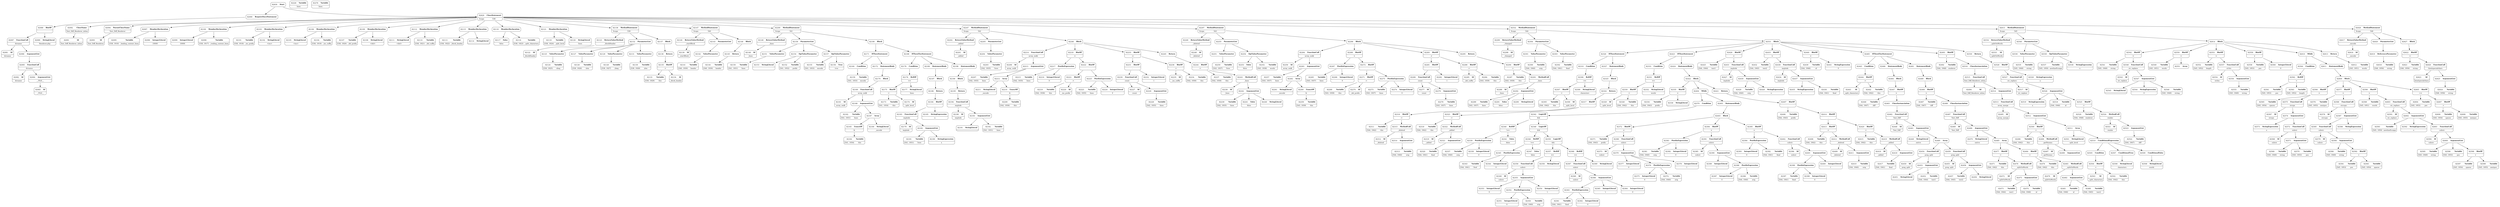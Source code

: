 digraph ast {
node [shape=none];
82081 [label=<<TABLE border='1' cellspacing='0' cellpadding='10' style='rounded' ><TR><TD border='0'>82081</TD><TD border='0'><B>Id</B></TD></TR><HR/><TR><TD border='0' cellpadding='5' colspan='2'>dirname</TD></TR></TABLE>>];
82083 [label=<<TABLE border='1' cellspacing='0' cellpadding='10' style='rounded' ><TR><TD border='0'>82083</TD><TD border='0'><B>Id</B></TD></TR><HR/><TR><TD border='0' cellpadding='5' colspan='2'>__FILE__</TD></TR></TABLE>>];
82082 [label=<<TABLE border='1' cellspacing='0' cellpadding='10' style='rounded' ><TR><TD border='0'>82082</TD><TD border='0'><B>Id</B></TD></TR><HR/><TR><TD border='0' cellpadding='5' colspan='2'>dirname</TD></TR></TABLE>>];
82085 [label=<<TABLE border='1' cellspacing='0' cellpadding='10' style='rounded' ><TR><TD border='0'>82085</TD><TD border='0'><B>FunctionCall</B></TD></TR><HR/><TR><TD border='0' cellpadding='5' colspan='2'>dirname</TD></TR></TABLE>>];
82085 -> 82082 [weight=2];
82085 -> 82084 [weight=2];
82084 [label=<<TABLE border='1' cellspacing='0' cellpadding='10' style='rounded' ><TR><TD border='0'>82084</TD><TD border='0'><B>ArgumentList</B></TD></TR><HR/><TR><TD border='0' cellpadding='5' colspan='2'>__FILE__</TD></TR></TABLE>>];
82084 -> 82083 [weight=2];
82087 [label=<<TABLE border='1' cellspacing='0' cellpadding='10' style='rounded' ><TR><TD border='0'>82087</TD><TD border='0'><B>FunctionCall</B></TD></TR><HR/><TR><TD border='0' cellpadding='5' colspan='2'>dirname</TD></TR></TABLE>>];
82087 -> 82081 [weight=2];
82087 -> 82086 [weight=2];
82086 [label=<<TABLE border='1' cellspacing='0' cellpadding='10' style='rounded' ><TR><TD border='0'>82086</TD><TD border='0'><B>ArgumentList</B></TD></TR></TABLE>>];
82086 -> 82085 [weight=2];
82089 [label=<<TABLE border='1' cellspacing='0' cellpadding='10' style='rounded' ><TR><TD border='0'>82089</TD><TD border='0'><B>StringLiteral</B></TD></TR><HR/><TR><TD border='0' cellpadding='5' colspan='2'>Renderer.php</TD></TR></TABLE>>];
82088 [label=<<TABLE border='1' cellspacing='0' cellpadding='10' style='rounded' ><TR><TD border='0'>82088</TD><TD border='0'><B>BinOP</B></TD></TR><HR/><TR><TD border='0' cellpadding='5' colspan='2'>.</TD></TR></TABLE>>];
82088 -> 82087 [weight=2];
82088 -> 82089 [weight=2];
82091 [label=<<TABLE border='1' cellspacing='0' cellpadding='10' style='rounded' ><TR><TD border='0'>82091</TD><TD border='0'><B>Id</B></TD></TR><HR/><TR><TD border='0' cellpadding='5' colspan='2'>Text_Diff_Renderer_inline</TD></TR></TABLE>>];
82090 [label=<<TABLE border='1' cellspacing='0' cellpadding='10' style='rounded' ><TR><TD border='0'>82090</TD><TD border='0'><B>RequireOnceStatement</B></TD></TR></TABLE>>];
82090 -> 82088 [weight=2];
82093 [label=<<TABLE border='1' cellspacing='0' cellpadding='10' style='rounded' ><TR><TD border='0'>82093</TD><TD border='0'><B>Id</B></TD></TR><HR/><TR><TD border='0' cellpadding='5' colspan='2'>Text_Diff_Renderer</TD></TR></TABLE>>];
82092 [label=<<TABLE border='1' cellspacing='0' cellpadding='10' style='rounded' ><TR><TD border='0'>82092</TD><TD border='0'><B>ClassName</B></TD></TR><HR/><TR><TD border='0' cellpadding='5' colspan='2'>Text_Diff_Renderer_inline</TD></TR></TABLE>>];
82092 -> 82091 [weight=2];
82095 [label=<<TABLE border='1' cellspacing='0' cellpadding='10' style='rounded' ><TR><TD border='0'>82095</TD><TD border='0'><B>Variable</B></TD></TR><HR/><TR><TD border='0' cellpadding='5'>(538, 1916)</TD><TD border='0' cellpadding='5'>_leading_context_lines</TD></TR></TABLE>>];
82094 [label=<<TABLE border='1' cellspacing='0' cellpadding='10' style='rounded' ><TR><TD border='0'>82094</TD><TD border='0'><B>ParentClassName</B></TD></TR><HR/><TR><TD border='0' cellpadding='5' colspan='2'>Text_Diff_Renderer</TD></TR></TABLE>>];
82094 -> 82093 [weight=2];
82097 [label=<<TABLE border='1' cellspacing='0' cellpadding='10' style='rounded' ><TR><TD border='0'>82097</TD><TD border='0'><B>MemberDeclaration</B></TD></TR></TABLE>>];
82097 -> 82095 [weight=2];
82097 -> 82096 [weight=2];
82096 [label=<<TABLE border='1' cellspacing='0' cellpadding='10' style='rounded' ><TR><TD border='0'>82096</TD><TD border='0'><B>IntegerLiteral</B></TD></TR><HR/><TR><TD border='0' cellpadding='5' colspan='2'>10000</TD></TR></TABLE>>];
82099 [label=<<TABLE border='1' cellspacing='0' cellpadding='10' style='rounded' ><TR><TD border='0'>82099</TD><TD border='0'><B>IntegerLiteral</B></TD></TR><HR/><TR><TD border='0' cellpadding='5' colspan='2'>10000</TD></TR></TABLE>>];
82098 [label=<<TABLE border='1' cellspacing='0' cellpadding='10' style='rounded' ><TR><TD border='0'>82098</TD><TD border='0'><B>Variable</B></TD></TR><HR/><TR><TD border='0' cellpadding='5'>(538, 1917)</TD><TD border='0' cellpadding='5'>_trailing_context_lines</TD></TR></TABLE>>];
82101 [label=<<TABLE border='1' cellspacing='0' cellpadding='10' style='rounded' ><TR><TD border='0'>82101</TD><TD border='0'><B>Variable</B></TD></TR><HR/><TR><TD border='0' cellpadding='5'>(538, 1918)</TD><TD border='0' cellpadding='5'>_ins_prefix</TD></TR></TABLE>>];
82100 [label=<<TABLE border='1' cellspacing='0' cellpadding='10' style='rounded' ><TR><TD border='0'>82100</TD><TD border='0'><B>MemberDeclaration</B></TD></TR></TABLE>>];
82100 -> 82098 [weight=2];
82100 -> 82099 [weight=2];
82103 [label=<<TABLE border='1' cellspacing='0' cellpadding='10' style='rounded' ><TR><TD border='0'>82103</TD><TD border='0'><B>MemberDeclaration</B></TD></TR></TABLE>>];
82103 -> 82101 [weight=2];
82103 -> 82102 [weight=2];
82102 [label=<<TABLE border='1' cellspacing='0' cellpadding='10' style='rounded' ><TR><TD border='0'>82102</TD><TD border='0'><B>StringLiteral</B></TD></TR><HR/><TR><TD border='0' cellpadding='5' colspan='2'>&lt;ins&gt;</TD></TR></TABLE>>];
82105 [label=<<TABLE border='1' cellspacing='0' cellpadding='10' style='rounded' ><TR><TD border='0'>82105</TD><TD border='0'><B>StringLiteral</B></TD></TR><HR/><TR><TD border='0' cellpadding='5' colspan='2'>&lt;ins&gt;</TD></TR></TABLE>>];
82104 [label=<<TABLE border='1' cellspacing='0' cellpadding='10' style='rounded' ><TR><TD border='0'>82104</TD><TD border='0'><B>Variable</B></TD></TR><HR/><TR><TD border='0' cellpadding='5'>(538, 1919)</TD><TD border='0' cellpadding='5'>_ins_suffix</TD></TR></TABLE>>];
82107 [label=<<TABLE border='1' cellspacing='0' cellpadding='10' style='rounded' ><TR><TD border='0'>82107</TD><TD border='0'><B>Variable</B></TD></TR><HR/><TR><TD border='0' cellpadding='5'>(538, 1920)</TD><TD border='0' cellpadding='5'>_del_prefix</TD></TR></TABLE>>];
82106 [label=<<TABLE border='1' cellspacing='0' cellpadding='10' style='rounded' ><TR><TD border='0'>82106</TD><TD border='0'><B>MemberDeclaration</B></TD></TR></TABLE>>];
82106 -> 82104 [weight=2];
82106 -> 82105 [weight=2];
82109 [label=<<TABLE border='1' cellspacing='0' cellpadding='10' style='rounded' ><TR><TD border='0'>82109</TD><TD border='0'><B>MemberDeclaration</B></TD></TR></TABLE>>];
82109 -> 82107 [weight=2];
82109 -> 82108 [weight=2];
82108 [label=<<TABLE border='1' cellspacing='0' cellpadding='10' style='rounded' ><TR><TD border='0'>82108</TD><TD border='0'><B>StringLiteral</B></TD></TR><HR/><TR><TD border='0' cellpadding='5' colspan='2'>&lt;del&gt;</TD></TR></TABLE>>];
82111 [label=<<TABLE border='1' cellspacing='0' cellpadding='10' style='rounded' ><TR><TD border='0'>82111</TD><TD border='0'><B>StringLiteral</B></TD></TR><HR/><TR><TD border='0' cellpadding='5' colspan='2'>&lt;del&gt;</TD></TR></TABLE>>];
82110 [label=<<TABLE border='1' cellspacing='0' cellpadding='10' style='rounded' ><TR><TD border='0'>82110</TD><TD border='0'><B>Variable</B></TD></TR><HR/><TR><TD border='0' cellpadding='5'>(538, 1921)</TD><TD border='0' cellpadding='5'>_del_suffix</TD></TR></TABLE>>];
82113 [label=<<TABLE border='1' cellspacing='0' cellpadding='10' style='rounded' ><TR><TD border='0'>82113</TD><TD border='0'><B>Variable</B></TD></TR><HR/><TR><TD border='0' cellpadding='5'>(538, 1922)</TD><TD border='0' cellpadding='5'>_block_header</TD></TR></TABLE>>];
82112 [label=<<TABLE border='1' cellspacing='0' cellpadding='10' style='rounded' ><TR><TD border='0'>82112</TD><TD border='0'><B>MemberDeclaration</B></TD></TR></TABLE>>];
82112 -> 82110 [weight=2];
82112 -> 82111 [weight=2];
82115 [label=<<TABLE border='1' cellspacing='0' cellpadding='10' style='rounded' ><TR><TD border='0'>82115</TD><TD border='0'><B>MemberDeclaration</B></TD></TR></TABLE>>];
82115 -> 82113 [weight=2];
82115 -> 82114 [weight=2];
82114 [label=<<TABLE border='1' cellspacing='0' cellpadding='10' style='rounded' ><TR><TD border='0'>82114</TD><TD border='0'><B>StringLiteral</B></TD></TR><HR/><TR><TD border='0' cellpadding='5' colspan='2'></TD></TR></TABLE>>];
82117 [label=<<TABLE border='1' cellspacing='0' cellpadding='10' style='rounded' ><TR><TD border='0'>82117</TD><TD border='0'><B>False</B></TD></TR><HR/><TR><TD border='0' cellpadding='5' colspan='2'>false</TD></TR></TABLE>>];
82116 [label=<<TABLE border='1' cellspacing='0' cellpadding='10' style='rounded' ><TR><TD border='0'>82116</TD><TD border='0'><B>Variable</B></TD></TR><HR/><TR><TD border='0' cellpadding='5'>(538, 1923)</TD><TD border='0' cellpadding='5'>_split_characters</TD></TR></TABLE>>];
82119 [label=<<TABLE border='1' cellspacing='0' cellpadding='10' style='rounded' ><TR><TD border='0'>82119</TD><TD border='0'><B>Variable</B></TD></TR><HR/><TR><TD border='0' cellpadding='5'>(538, 1924)</TD><TD border='0' cellpadding='5'>_split_level</TD></TR></TABLE>>];
82118 [label=<<TABLE border='1' cellspacing='0' cellpadding='10' style='rounded' ><TR><TD border='0'>82118</TD><TD border='0'><B>MemberDeclaration</B></TD></TR></TABLE>>];
82118 -> 82116 [weight=2];
82118 -> 82117 [weight=2];
82121 [label=<<TABLE border='1' cellspacing='0' cellpadding='10' style='rounded' ><TR><TD border='0'>82121</TD><TD border='0'><B>MemberDeclaration</B></TD></TR></TABLE>>];
82121 -> 82119 [weight=2];
82121 -> 82120 [weight=2];
82120 [label=<<TABLE border='1' cellspacing='0' cellpadding='10' style='rounded' ><TR><TD border='0'>82120</TD><TD border='0'><B>StringLiteral</B></TD></TR><HR/><TR><TD border='0' cellpadding='5' colspan='2'>lines</TD></TR></TABLE>>];
82123 [label=<<TABLE border='1' cellspacing='0' cellpadding='10' style='rounded' ><TR><TD border='0'>82123</TD><TD border='0'><B>ReturnValueMethod</B></TD></TR><HR/><TR><TD border='0' cellpadding='5' colspan='2'>_blockHeader</TD></TR></TABLE>>];
82123 -> 82122 [weight=2];
82122 [label=<<TABLE border='1' cellspacing='0' cellpadding='10' style='rounded' ><TR><TD border='0'>82122</TD><TD border='0'><B>Id</B></TD></TR><HR/><TR><TD border='0' cellpadding='5' colspan='2'>_blockHeader</TD></TR></TABLE>>];
82125 [label=<<TABLE border='1' cellspacing='0' cellpadding='10' style='rounded' ><TR><TD border='0'>82125</TD><TD border='0'><B>ValueParameter</B></TD></TR></TABLE>>];
82125 -> 82124 [weight=2];
82124 [label=<<TABLE border='1' cellspacing='0' cellpadding='10' style='rounded' ><TR><TD border='0'>82124</TD><TD border='0'><B>Variable</B></TD></TR><HR/><TR><TD border='0' cellpadding='5'>(539, 1925)</TD><TD border='0' cellpadding='5'>xbeg</TD></TR></TABLE>>];
82127 [label=<<TABLE border='1' cellspacing='0' cellpadding='10' style='rounded' ><TR><TD border='0'>82127</TD><TD border='0'><B>ValueParameter</B></TD></TR></TABLE>>];
82127 -> 82126 [weight=2];
82126 [label=<<TABLE border='1' cellspacing='0' cellpadding='10' style='rounded' ><TR><TD border='0'>82126</TD><TD border='0'><B>Variable</B></TD></TR><HR/><TR><TD border='0' cellpadding='5'>(539, 1926)</TD><TD border='0' cellpadding='5'>xlen</TD></TR></TABLE>>];
82129 [label=<<TABLE border='1' cellspacing='0' cellpadding='10' style='rounded' ><TR><TD border='0'>82129</TD><TD border='0'><B>ValueParameter</B></TD></TR></TABLE>>];
82129 -> 82128 [weight=2];
82128 [label=<<TABLE border='1' cellspacing='0' cellpadding='10' style='rounded' ><TR><TD border='0'>82128</TD><TD border='0'><B>Variable</B></TD></TR><HR/><TR><TD border='0' cellpadding='5'>(539, 1927)</TD><TD border='0' cellpadding='5'>ybeg</TD></TR></TABLE>>];
82131 [label=<<TABLE border='1' cellspacing='0' cellpadding='10' style='rounded' ><TR><TD border='0'>82131</TD><TD border='0'><B>ValueParameter</B></TD></TR></TABLE>>];
82131 -> 82130 [weight=2];
82130 [label=<<TABLE border='1' cellspacing='0' cellpadding='10' style='rounded' ><TR><TD border='0'>82130</TD><TD border='0'><B>Variable</B></TD></TR><HR/><TR><TD border='0' cellpadding='5'>(539, 1928)</TD><TD border='0' cellpadding='5'>ylen</TD></TR></TABLE>>];
82133 [label=<<TABLE border='1' cellspacing='0' cellpadding='10' style='rounded' ><TR><TD border='0'>82133</TD><TD border='0'><B>Variable</B></TD></TR><HR/><TR><TD border='0' cellpadding='5'>(539, 1929)</TD><TD border='0' cellpadding='5'>this</TD></TR></TABLE>>];
82132 [label=<<TABLE border='1' cellspacing='0' cellpadding='10' style='rounded' ><TR><TD border='0'>82132</TD><TD border='0'><B>ParameterList</B></TD></TR></TABLE>>];
82132 -> 82125 [weight=2];
82132 -> 82127 [weight=2];
82132 -> 82129 [weight=2];
82132 -> 82131 [weight=2];
82135 [label=<<TABLE border='1' cellspacing='0' cellpadding='10' style='rounded' ><TR><TD border='0'>82135</TD><TD border='0'><B>BinOP</B></TD></TR><HR/><TR><TD border='0' cellpadding='5' colspan='2'>-&gt;</TD></TR></TABLE>>];
82135 -> 82133 [weight=2];
82135 -> 82134 [weight=2];
82134 [label=<<TABLE border='1' cellspacing='0' cellpadding='10' style='rounded' ><TR><TD border='0'>82134</TD><TD border='0'><B>Id</B></TD></TR><HR/><TR><TD border='0' cellpadding='5' colspan='2'>_block_header</TD></TR></TABLE>>];
82137 [label=<<TABLE border='1' cellspacing='0' cellpadding='10' style='rounded' ><TR><TD border='0'>82137</TD><TD border='0'><B>Block</B></TD></TR></TABLE>>];
82137 -> 82136 [weight=2];
82136 [label=<<TABLE border='1' cellspacing='0' cellpadding='10' style='rounded' ><TR><TD border='0'>82136</TD><TD border='0'><B>Return</B></TD></TR></TABLE>>];
82136 -> 82135 [weight=2];
82139 [label=<<TABLE border='1' cellspacing='0' cellpadding='10' style='rounded' ><TR><TD border='0'>82139</TD><TD border='0'><B>Id</B></TD></TR><HR/><TR><TD border='0' cellpadding='5' colspan='2'>_startBlock</TD></TR></TABLE>>];
82138 [label=<<TABLE border='1' cellspacing='0' cellpadding='10' style='rounded' ><TR><TD border='0'>82138</TD><TD border='0'><B>MethodStatement</B></TD></TR><HR/><TR><TD border='0' cellpadding='5'>Scope</TD><TD border='0' cellpadding='5'>539</TD></TR></TABLE>>];
82138 -> 82123 [weight=2];
82138 -> 82132 [weight=2];
82138 -> 82137 [weight=2];
82141 [label=<<TABLE border='1' cellspacing='0' cellpadding='10' style='rounded' ><TR><TD border='0'>82141</TD><TD border='0'><B>Variable</B></TD></TR><HR/><TR><TD border='0' cellpadding='5'>(540, 1930)</TD><TD border='0' cellpadding='5'>header</TD></TR></TABLE>>];
82140 [label=<<TABLE border='1' cellspacing='0' cellpadding='10' style='rounded' ><TR><TD border='0'>82140</TD><TD border='0'><B>ReturnValueMethod</B></TD></TR><HR/><TR><TD border='0' cellpadding='5' colspan='2'>_startBlock</TD></TR></TABLE>>];
82140 -> 82139 [weight=2];
82143 [label=<<TABLE border='1' cellspacing='0' cellpadding='10' style='rounded' ><TR><TD border='0'>82143</TD><TD border='0'><B>ParameterList</B></TD></TR></TABLE>>];
82143 -> 82142 [weight=2];
82142 [label=<<TABLE border='1' cellspacing='0' cellpadding='10' style='rounded' ><TR><TD border='0'>82142</TD><TD border='0'><B>ValueParameter</B></TD></TR></TABLE>>];
82142 -> 82141 [weight=2];
82145 [label=<<TABLE border='1' cellspacing='0' cellpadding='10' style='rounded' ><TR><TD border='0'>82145</TD><TD border='0'><B>Return</B></TD></TR></TABLE>>];
82145 -> 82144 [weight=2];
82144 [label=<<TABLE border='1' cellspacing='0' cellpadding='10' style='rounded' ><TR><TD border='0'>82144</TD><TD border='0'><B>Variable</B></TD></TR><HR/><TR><TD border='0' cellpadding='5'>(540, 1930)</TD><TD border='0' cellpadding='5'>header</TD></TR></TABLE>>];
82147 [label=<<TABLE border='1' cellspacing='0' cellpadding='10' style='rounded' ><TR><TD border='0'>82147</TD><TD border='0'><B>MethodStatement</B></TD></TR><HR/><TR><TD border='0' cellpadding='5'>Scope</TD><TD border='0' cellpadding='5'>540</TD></TR></TABLE>>];
82147 -> 82140 [weight=2];
82147 -> 82143 [weight=2];
82147 -> 82146 [weight=2];
82146 [label=<<TABLE border='1' cellspacing='0' cellpadding='10' style='rounded' ><TR><TD border='0'>82146</TD><TD border='0'><B>Block</B></TD></TR></TABLE>>];
82146 -> 82145 [weight=2];
82149 [label=<<TABLE border='1' cellspacing='0' cellpadding='10' style='rounded' ><TR><TD border='0'>82149</TD><TD border='0'><B>ReturnValueMethod</B></TD></TR><HR/><TR><TD border='0' cellpadding='5' colspan='2'>_lines</TD></TR></TABLE>>];
82149 -> 82148 [weight=2];
82148 [label=<<TABLE border='1' cellspacing='0' cellpadding='10' style='rounded' ><TR><TD border='0'>82148</TD><TD border='0'><B>Id</B></TD></TR><HR/><TR><TD border='0' cellpadding='5' colspan='2'>_lines</TD></TR></TABLE>>];
82151 [label=<<TABLE border='1' cellspacing='0' cellpadding='10' style='rounded' ><TR><TD border='0'>82151</TD><TD border='0'><B>ValueParameter</B></TD></TR></TABLE>>];
82151 -> 82150 [weight=2];
82150 [label=<<TABLE border='1' cellspacing='0' cellpadding='10' style='rounded' ><TR><TD border='0'>82150</TD><TD border='0'><B>Variable</B></TD></TR><HR/><TR><TD border='0' cellpadding='5'>(541, 1931)</TD><TD border='0' cellpadding='5'>lines</TD></TR></TABLE>>];
82153 [label=<<TABLE border='1' cellspacing='0' cellpadding='10' style='rounded' ><TR><TD border='0'>82153</TD><TD border='0'><B>StringLiteral</B></TD></TR><HR/><TR><TD border='0' cellpadding='5' colspan='2'> </TD></TR></TABLE>>];
82152 [label=<<TABLE border='1' cellspacing='0' cellpadding='10' style='rounded' ><TR><TD border='0'>82152</TD><TD border='0'><B>Variable</B></TD></TR><HR/><TR><TD border='0' cellpadding='5'>(541, 1932)</TD><TD border='0' cellpadding='5'>prefix</TD></TR></TABLE>>];
82155 [label=<<TABLE border='1' cellspacing='0' cellpadding='10' style='rounded' ><TR><TD border='0'>82155</TD><TD border='0'><B>Variable</B></TD></TR><HR/><TR><TD border='0' cellpadding='5'>(541, 1933)</TD><TD border='0' cellpadding='5'>encode</TD></TR></TABLE>>];
82154 [label=<<TABLE border='1' cellspacing='0' cellpadding='10' style='rounded' ><TR><TD border='0'>82154</TD><TD border='0'><B>OptValueParameter</B></TD></TR></TABLE>>];
82154 -> 82152 [weight=2];
82154 -> 82153 [weight=2];
82157 [label=<<TABLE border='1' cellspacing='0' cellpadding='10' style='rounded' ><TR><TD border='0'>82157</TD><TD border='0'><B>OptValueParameter</B></TD></TR></TABLE>>];
82157 -> 82155 [weight=2];
82157 -> 82156 [weight=2];
82156 [label=<<TABLE border='1' cellspacing='0' cellpadding='10' style='rounded' ><TR><TD border='0'>82156</TD><TD border='0'><B>True</B></TD></TR><HR/><TR><TD border='0' cellpadding='5' colspan='2'>true</TD></TR></TABLE>>];
82159 [label=<<TABLE border='1' cellspacing='0' cellpadding='10' style='rounded' ><TR><TD border='0'>82159</TD><TD border='0'><B>Variable</B></TD></TR><HR/><TR><TD border='0' cellpadding='5'>(541, 1933)</TD><TD border='0' cellpadding='5'>encode</TD></TR></TABLE>>];
82158 [label=<<TABLE border='1' cellspacing='0' cellpadding='10' style='rounded' ><TR><TD border='0'>82158</TD><TD border='0'><B>ParameterList</B></TD></TR></TABLE>>];
82158 -> 82151 [weight=2];
82158 -> 82154 [weight=2];
82158 -> 82157 [weight=2];
82161 [label=<<TABLE border='1' cellspacing='0' cellpadding='10' style='rounded' ><TR><TD border='0'>82161</TD><TD border='0'><B>Id</B></TD></TR><HR/><TR><TD border='0' cellpadding='5' colspan='2'>array_walk</TD></TR></TABLE>>];
82160 [label=<<TABLE border='1' cellspacing='0' cellpadding='10' style='rounded' ><TR><TD border='0'>82160</TD><TD border='0'><B>Condition</B></TD></TR></TABLE>>];
82160 -> 82159 [weight=2];
82162 [label=<<TABLE border='1' cellspacing='0' cellpadding='10' style='rounded' ><TR><TD border='0'>82162</TD><TD border='0'><B>Variable</B></TD></TR><HR/><TR><TD border='0' cellpadding='5'>(541, 1931)</TD><TD border='0' cellpadding='5'>lines</TD></TR></TABLE>>];
82165 [label=<<TABLE border='1' cellspacing='0' cellpadding='10' style='rounded' ><TR><TD border='0'>82165</TD><TD border='0'><B>UnaryOP</B></TD></TR><HR/><TR><TD border='0' cellpadding='5' colspan='2'>&amp;</TD></TR></TABLE>>];
82165 -> 82164 [weight=2];
82164 [label=<<TABLE border='1' cellspacing='0' cellpadding='10' style='rounded' ><TR><TD border='0'>82164</TD><TD border='0'><B>Variable</B></TD></TR><HR/><TR><TD border='0' cellpadding='5'>(541, 1934)</TD><TD border='0' cellpadding='5'>this</TD></TR></TABLE>>];
82167 [label=<<TABLE border='1' cellspacing='0' cellpadding='10' style='rounded' ><TR><TD border='0'>82167</TD><TD border='0'><B>Array</B></TD></TR></TABLE>>];
82167 -> 82165 [weight=2];
82167 -> 82166 [weight=2];
82166 [label=<<TABLE border='1' cellspacing='0' cellpadding='10' style='rounded' ><TR><TD border='0'>82166</TD><TD border='0'><B>StringLiteral</B></TD></TR><HR/><TR><TD border='0' cellpadding='5' colspan='2'>_encode</TD></TR></TABLE>>];
82169 [label=<<TABLE border='1' cellspacing='0' cellpadding='10' style='rounded' ><TR><TD border='0'>82169</TD><TD border='0'><B>FunctionCall</B></TD></TR><HR/><TR><TD border='0' cellpadding='5' colspan='2'>array_walk</TD></TR></TABLE>>];
82169 -> 82161 [weight=2];
82169 -> 82168 [weight=2];
82168 [label=<<TABLE border='1' cellspacing='0' cellpadding='10' style='rounded' ><TR><TD border='0'>82168</TD><TD border='0'><B>ArgumentList</B></TD></TR></TABLE>>];
82168 -> 82162 [weight=2];
82168 -> 82167 [weight=2];
82171 [label=<<TABLE border='1' cellspacing='0' cellpadding='10' style='rounded' ><TR><TD border='0'>82171</TD><TD border='0'><B>IfThenStatement</B></TD></TR></TABLE>>];
82171 -> 82160 [weight=2];
82171 -> 82172 [weight=2];
82170 [label=<<TABLE border='1' cellspacing='0' cellpadding='10' style='rounded' ><TR><TD border='0'>82170</TD><TD border='0'><B>Block</B></TD></TR></TABLE>>];
82170 -> 82169 [weight=2];
82173 [label=<<TABLE border='1' cellspacing='0' cellpadding='10' style='rounded' ><TR><TD border='0'>82173</TD><TD border='0'><B>Variable</B></TD></TR><HR/><TR><TD border='0' cellpadding='5'>(541, 1934)</TD><TD border='0' cellpadding='5'>this</TD></TR></TABLE>>];
82172 [label=<<TABLE border='1' cellspacing='0' cellpadding='10' style='rounded' ><TR><TD border='0'>82172</TD><TD border='0'><B>StatementBody</B></TD></TR></TABLE>>];
82172 -> 82170 [weight=2];
82175 [label=<<TABLE border='1' cellspacing='0' cellpadding='10' style='rounded' ><TR><TD border='0'>82175</TD><TD border='0'><B>BinOP</B></TD></TR><HR/><TR><TD border='0' cellpadding='5' colspan='2'>-&gt;</TD></TR></TABLE>>];
82175 -> 82173 [weight=2];
82175 -> 82174 [weight=2];
82174 [label=<<TABLE border='1' cellspacing='0' cellpadding='10' style='rounded' ><TR><TD border='0'>82174</TD><TD border='0'><B>Id</B></TD></TR><HR/><TR><TD border='0' cellpadding='5' colspan='2'>_split_level</TD></TR></TABLE>>];
82177 [label=<<TABLE border='1' cellspacing='0' cellpadding='10' style='rounded' ><TR><TD border='0'>82177</TD><TD border='0'><B>StringLiteral</B></TD></TR><HR/><TR><TD border='0' cellpadding='5' colspan='2'>lines</TD></TR></TABLE>>];
82176 [label=<<TABLE border='1' cellspacing='0' cellpadding='10' style='rounded' ><TR><TD border='0'>82176</TD><TD border='0'><B>RelOP</B></TD></TR><HR/><TR><TD border='0' cellpadding='5' colspan='2'>==</TD></TR></TABLE>>];
82176 -> 82175 [weight=2];
82176 -> 82177 [weight=2];
82179 [label=<<TABLE border='1' cellspacing='0' cellpadding='10' style='rounded' ><TR><TD border='0'>82179</TD><TD border='0'><B>Id</B></TD></TR><HR/><TR><TD border='0' cellpadding='5' colspan='2'>implode</TD></TR></TABLE>>];
82178 [label=<<TABLE border='1' cellspacing='0' cellpadding='10' style='rounded' ><TR><TD border='0'>82178</TD><TD border='0'><B>Condition</B></TD></TR></TABLE>>];
82178 -> 82176 [weight=2];
82181 [label=<<TABLE border='1' cellspacing='0' cellpadding='10' style='rounded' ><TR><TD border='0'>82181</TD><TD border='0'><B>Variable</B></TD></TR><HR/><TR><TD border='0' cellpadding='5'>(541, 1931)</TD><TD border='0' cellpadding='5'>lines</TD></TR></TABLE>>];
82180 [label=<<TABLE border='1' cellspacing='0' cellpadding='10' style='rounded' ><TR><TD border='0'>82180</TD><TD border='0'><B>StringExpression</B></TD></TR><HR/><TR><TD border='0' cellpadding='5' colspan='2'>n</TD></TR></TABLE>>];
82183 [label=<<TABLE border='1' cellspacing='0' cellpadding='10' style='rounded' ><TR><TD border='0'>82183</TD><TD border='0'><B>FunctionCall</B></TD></TR><HR/><TR><TD border='0' cellpadding='5' colspan='2'>implode</TD></TR></TABLE>>];
82183 -> 82179 [weight=2];
82183 -> 82182 [weight=2];
82182 [label=<<TABLE border='1' cellspacing='0' cellpadding='10' style='rounded' ><TR><TD border='0'>82182</TD><TD border='0'><B>ArgumentList</B></TD></TR></TABLE>>];
82182 -> 82180 [weight=2];
82182 -> 82181 [weight=2];
82185 [label=<<TABLE border='1' cellspacing='0' cellpadding='10' style='rounded' ><TR><TD border='0'>82185</TD><TD border='0'><B>StringExpression</B></TD></TR><HR/><TR><TD border='0' cellpadding='5' colspan='2'>n</TD></TR></TABLE>>];
82184 [label=<<TABLE border='1' cellspacing='0' cellpadding='10' style='rounded' ><TR><TD border='0'>82184</TD><TD border='0'><B>BinOP</B></TD></TR><HR/><TR><TD border='0' cellpadding='5' colspan='2'>.</TD></TR></TABLE>>];
82184 -> 82183 [weight=2];
82184 -> 82185 [weight=2];
82187 [label=<<TABLE border='1' cellspacing='0' cellpadding='10' style='rounded' ><TR><TD border='0'>82187</TD><TD border='0'><B>Block</B></TD></TR></TABLE>>];
82187 -> 82186 [weight=2];
82186 [label=<<TABLE border='1' cellspacing='0' cellpadding='10' style='rounded' ><TR><TD border='0'>82186</TD><TD border='0'><B>Return</B></TD></TR></TABLE>>];
82186 -> 82184 [weight=2];
82189 [label=<<TABLE border='1' cellspacing='0' cellpadding='10' style='rounded' ><TR><TD border='0'>82189</TD><TD border='0'><B>StatementBody</B></TD></TR></TABLE>>];
82189 -> 82187 [weight=2];
82188 [label=<<TABLE border='1' cellspacing='0' cellpadding='10' style='rounded' ><TR><TD border='0'>82188</TD><TD border='0'><B>IfThenElseStatement</B></TD></TR></TABLE>>];
82188 -> 82178 [weight=2];
82188 -> 82189 [weight=2];
82188 -> 82198 [weight=2];
82191 [label=<<TABLE border='1' cellspacing='0' cellpadding='10' style='rounded' ><TR><TD border='0'>82191</TD><TD border='0'><B>StringLiteral</B></TD></TR><HR/><TR><TD border='0' cellpadding='5' colspan='2'></TD></TR></TABLE>>];
82190 [label=<<TABLE border='1' cellspacing='0' cellpadding='10' style='rounded' ><TR><TD border='0'>82190</TD><TD border='0'><B>Id</B></TD></TR><HR/><TR><TD border='0' cellpadding='5' colspan='2'>implode</TD></TR></TABLE>>];
82193 [label=<<TABLE border='1' cellspacing='0' cellpadding='10' style='rounded' ><TR><TD border='0'>82193</TD><TD border='0'><B>ArgumentList</B></TD></TR></TABLE>>];
82193 -> 82191 [weight=2];
82193 -> 82192 [weight=2];
82192 [label=<<TABLE border='1' cellspacing='0' cellpadding='10' style='rounded' ><TR><TD border='0'>82192</TD><TD border='0'><B>Variable</B></TD></TR><HR/><TR><TD border='0' cellpadding='5'>(541, 1931)</TD><TD border='0' cellpadding='5'>lines</TD></TR></TABLE>>];
82195 [label=<<TABLE border='1' cellspacing='0' cellpadding='10' style='rounded' ><TR><TD border='0'>82195</TD><TD border='0'><B>Return</B></TD></TR></TABLE>>];
82195 -> 82194 [weight=2];
82194 [label=<<TABLE border='1' cellspacing='0' cellpadding='10' style='rounded' ><TR><TD border='0'>82194</TD><TD border='0'><B>FunctionCall</B></TD></TR><HR/><TR><TD border='0' cellpadding='5' colspan='2'>implode</TD></TR></TABLE>>];
82194 -> 82190 [weight=2];
82194 -> 82193 [weight=2];
82196 [label=<<TABLE border='1' cellspacing='0' cellpadding='10' style='rounded' ><TR><TD border='0'>82196</TD><TD border='0'><B>Block</B></TD></TR></TABLE>>];
82196 -> 82195 [weight=2];
82199 [label=<<TABLE border='1' cellspacing='0' cellpadding='10' style='rounded' ><TR><TD border='0'>82199</TD><TD border='0'><B>Block</B></TD></TR></TABLE>>];
82199 -> 82171 [weight=2];
82199 -> 82188 [weight=2];
82198 [label=<<TABLE border='1' cellspacing='0' cellpadding='10' style='rounded' ><TR><TD border='0'>82198</TD><TD border='0'><B>StatementBody</B></TD></TR></TABLE>>];
82198 -> 82196 [weight=2];
82201 [label=<<TABLE border='1' cellspacing='0' cellpadding='10' style='rounded' ><TR><TD border='0'>82201</TD><TD border='0'><B>Id</B></TD></TR><HR/><TR><TD border='0' cellpadding='5' colspan='2'>_added</TD></TR></TABLE>>];
82200 [label=<<TABLE border='1' cellspacing='0' cellpadding='10' style='rounded' ><TR><TD border='0'>82200</TD><TD border='0'><B>MethodStatement</B></TD></TR><HR/><TR><TD border='0' cellpadding='5'>Scope</TD><TD border='0' cellpadding='5'>541</TD></TR></TABLE>>];
82200 -> 82149 [weight=2];
82200 -> 82158 [weight=2];
82200 -> 82199 [weight=2];
82203 [label=<<TABLE border='1' cellspacing='0' cellpadding='10' style='rounded' ><TR><TD border='0'>82203</TD><TD border='0'><B>Variable</B></TD></TR><HR/><TR><TD border='0' cellpadding='5'>(542, 1935)</TD><TD border='0' cellpadding='5'>lines</TD></TR></TABLE>>];
82202 [label=<<TABLE border='1' cellspacing='0' cellpadding='10' style='rounded' ><TR><TD border='0'>82202</TD><TD border='0'><B>ReturnValueMethod</B></TD></TR><HR/><TR><TD border='0' cellpadding='5' colspan='2'>_added</TD></TR></TABLE>>];
82202 -> 82201 [weight=2];
82205 [label=<<TABLE border='1' cellspacing='0' cellpadding='10' style='rounded' ><TR><TD border='0'>82205</TD><TD border='0'><B>ParameterList</B></TD></TR></TABLE>>];
82205 -> 82204 [weight=2];
82204 [label=<<TABLE border='1' cellspacing='0' cellpadding='10' style='rounded' ><TR><TD border='0'>82204</TD><TD border='0'><B>ValueParameter</B></TD></TR></TABLE>>];
82204 -> 82203 [weight=2];
82207 [label=<<TABLE border='1' cellspacing='0' cellpadding='10' style='rounded' ><TR><TD border='0'>82207</TD><TD border='0'><B>Variable</B></TD></TR><HR/><TR><TD border='0' cellpadding='5'>(542, 1935)</TD><TD border='0' cellpadding='5'>lines</TD></TR></TABLE>>];
82206 [label=<<TABLE border='1' cellspacing='0' cellpadding='10' style='rounded' ><TR><TD border='0'>82206</TD><TD border='0'><B>Id</B></TD></TR><HR/><TR><TD border='0' cellpadding='5' colspan='2'>array_walk</TD></TR></TABLE>>];
82209 [label=<<TABLE border='1' cellspacing='0' cellpadding='10' style='rounded' ><TR><TD border='0'>82209</TD><TD border='0'><B>Variable</B></TD></TR><HR/><TR><TD border='0' cellpadding='5'>(542, 1936)</TD><TD border='0' cellpadding='5'>this</TD></TR></TABLE>>];
82211 [label=<<TABLE border='1' cellspacing='0' cellpadding='10' style='rounded' ><TR><TD border='0'>82211</TD><TD border='0'><B>StringLiteral</B></TD></TR><HR/><TR><TD border='0' cellpadding='5' colspan='2'>_encode</TD></TR></TABLE>>];
82210 [label=<<TABLE border='1' cellspacing='0' cellpadding='10' style='rounded' ><TR><TD border='0'>82210</TD><TD border='0'><B>UnaryOP</B></TD></TR><HR/><TR><TD border='0' cellpadding='5' colspan='2'>&amp;</TD></TR></TABLE>>];
82210 -> 82209 [weight=2];
82213 [label=<<TABLE border='1' cellspacing='0' cellpadding='10' style='rounded' ><TR><TD border='0'>82213</TD><TD border='0'><B>ArgumentList</B></TD></TR></TABLE>>];
82213 -> 82207 [weight=2];
82213 -> 82212 [weight=2];
82212 [label=<<TABLE border='1' cellspacing='0' cellpadding='10' style='rounded' ><TR><TD border='0'>82212</TD><TD border='0'><B>Array</B></TD></TR></TABLE>>];
82212 -> 82210 [weight=2];
82212 -> 82211 [weight=2];
82215 [label=<<TABLE border='1' cellspacing='0' cellpadding='10' style='rounded' ><TR><TD border='0'>82215</TD><TD border='0'><B>Variable</B></TD></TR><HR/><TR><TD border='0' cellpadding='5'>(542, 1935)</TD><TD border='0' cellpadding='5'>lines</TD></TR></TABLE>>];
82214 [label=<<TABLE border='1' cellspacing='0' cellpadding='10' style='rounded' ><TR><TD border='0'>82214</TD><TD border='0'><B>FunctionCall</B></TD></TR><HR/><TR><TD border='0' cellpadding='5' colspan='2'>array_walk</TD></TR></TABLE>>];
82214 -> 82206 [weight=2];
82214 -> 82213 [weight=2];
82217 [label=<<TABLE border='1' cellspacing='0' cellpadding='10' style='rounded' ><TR><TD border='0'>82217</TD><TD border='0'><B>PostfixExpression</B></TD></TR></TABLE>>];
82217 -> 82215 [weight=2];
82217 -> 82216 [weight=2];
82216 [label=<<TABLE border='1' cellspacing='0' cellpadding='10' style='rounded' ><TR><TD border='0'>82216</TD><TD border='0'><B>IntegerLiteral</B></TD></TR><HR/><TR><TD border='0' cellpadding='5' colspan='2'>0</TD></TR></TABLE>>];
82219 [label=<<TABLE border='1' cellspacing='0' cellpadding='10' style='rounded' ><TR><TD border='0'>82219</TD><TD border='0'><B>Variable</B></TD></TR><HR/><TR><TD border='0' cellpadding='5'>(542, 1936)</TD><TD border='0' cellpadding='5'>this</TD></TR></TABLE>>];
82218 [label=<<TABLE border='1' cellspacing='0' cellpadding='10' style='rounded' ><TR><TD border='0'>82218</TD><TD border='0'><B>BinOP</B></TD></TR><HR/><TR><TD border='0' cellpadding='5' colspan='2'>=</TD></TR></TABLE>>];
82218 -> 82217 [weight=2];
82218 -> 82222 [weight=2];
82221 [label=<<TABLE border='1' cellspacing='0' cellpadding='10' style='rounded' ><TR><TD border='0'>82221</TD><TD border='0'><B>BinOP</B></TD></TR><HR/><TR><TD border='0' cellpadding='5' colspan='2'>-&gt;</TD></TR></TABLE>>];
82221 -> 82219 [weight=2];
82221 -> 82220 [weight=2];
82220 [label=<<TABLE border='1' cellspacing='0' cellpadding='10' style='rounded' ><TR><TD border='0'>82220</TD><TD border='0'><B>Id</B></TD></TR><HR/><TR><TD border='0' cellpadding='5' colspan='2'>_ins_prefix</TD></TR></TABLE>>];
82223 [label=<<TABLE border='1' cellspacing='0' cellpadding='10' style='rounded' ><TR><TD border='0'>82223</TD><TD border='0'><B>Variable</B></TD></TR><HR/><TR><TD border='0' cellpadding='5'>(542, 1935)</TD><TD border='0' cellpadding='5'>lines</TD></TR></TABLE>>];
82222 [label=<<TABLE border='1' cellspacing='0' cellpadding='10' style='rounded' ><TR><TD border='0'>82222</TD><TD border='0'><B>BinOP</B></TD></TR><HR/><TR><TD border='0' cellpadding='5' colspan='2'>.</TD></TR></TABLE>>];
82222 -> 82221 [weight=2];
82222 -> 82225 [weight=2];
82225 [label=<<TABLE border='1' cellspacing='0' cellpadding='10' style='rounded' ><TR><TD border='0'>82225</TD><TD border='0'><B>PostfixExpression</B></TD></TR></TABLE>>];
82225 -> 82223 [weight=2];
82225 -> 82224 [weight=2];
82224 [label=<<TABLE border='1' cellspacing='0' cellpadding='10' style='rounded' ><TR><TD border='0'>82224</TD><TD border='0'><B>IntegerLiteral</B></TD></TR><HR/><TR><TD border='0' cellpadding='5' colspan='2'>0</TD></TR></TABLE>>];
82227 [label=<<TABLE border='1' cellspacing='0' cellpadding='10' style='rounded' ><TR><TD border='0'>82227</TD><TD border='0'><B>Id</B></TD></TR><HR/><TR><TD border='0' cellpadding='5' colspan='2'>count</TD></TR></TABLE>>];
82226 [label=<<TABLE border='1' cellspacing='0' cellpadding='10' style='rounded' ><TR><TD border='0'>82226</TD><TD border='0'><B>Variable</B></TD></TR><HR/><TR><TD border='0' cellpadding='5' colspan='2'>lines</TD></TR></TABLE>>];
82229 [label=<<TABLE border='1' cellspacing='0' cellpadding='10' style='rounded' ><TR><TD border='0'>82229</TD><TD border='0'><B>ArgumentList</B></TD></TR></TABLE>>];
82229 -> 82228 [weight=2];
82228 [label=<<TABLE border='1' cellspacing='0' cellpadding='10' style='rounded' ><TR><TD border='0'>82228</TD><TD border='0'><B>Variable</B></TD></TR><HR/><TR><TD border='0' cellpadding='5'>(542, 1935)</TD><TD border='0' cellpadding='5'>lines</TD></TR></TABLE>>];
82231 [label=<<TABLE border='1' cellspacing='0' cellpadding='10' style='rounded' ><TR><TD border='0'>82231</TD><TD border='0'><B>BinOP</B></TD></TR><HR/><TR><TD border='0' cellpadding='5' colspan='2'>-</TD></TR></TABLE>>];
82231 -> 82230 [weight=2];
82231 -> 82232 [weight=2];
82230 [label=<<TABLE border='1' cellspacing='0' cellpadding='10' style='rounded' ><TR><TD border='0'>82230</TD><TD border='0'><B>FunctionCall</B></TD></TR><HR/><TR><TD border='0' cellpadding='5' colspan='2'>count</TD></TR></TABLE>>];
82230 -> 82227 [weight=2];
82230 -> 82229 [weight=2];
82233 [label=<<TABLE border='1' cellspacing='0' cellpadding='10' style='rounded' ><TR><TD border='0'>82233</TD><TD border='0'><B>BinOP</B></TD></TR><HR/><TR><TD border='0' cellpadding='5' colspan='2'>.=</TD></TR></TABLE>>];
82233 -> 82231 [weight=2];
82233 -> 82236 [weight=2];
82232 [label=<<TABLE border='1' cellspacing='0' cellpadding='10' style='rounded' ><TR><TD border='0'>82232</TD><TD border='0'><B>IntegerLiteral</B></TD></TR><HR/><TR><TD border='0' cellpadding='5' colspan='2'>1</TD></TR></TABLE>>];
82235 [label=<<TABLE border='1' cellspacing='0' cellpadding='10' style='rounded' ><TR><TD border='0'>82235</TD><TD border='0'><B>Id</B></TD></TR><HR/><TR><TD border='0' cellpadding='5' colspan='2'>_ins_suffix</TD></TR></TABLE>>];
82234 [label=<<TABLE border='1' cellspacing='0' cellpadding='10' style='rounded' ><TR><TD border='0'>82234</TD><TD border='0'><B>Variable</B></TD></TR><HR/><TR><TD border='0' cellpadding='5'>(542, 1936)</TD><TD border='0' cellpadding='5'>this</TD></TR></TABLE>>];
82237 [label=<<TABLE border='1' cellspacing='0' cellpadding='10' style='rounded' ><TR><TD border='0'>82237</TD><TD border='0'><B>Variable</B></TD></TR><HR/><TR><TD border='0' cellpadding='5'>(542, 1936)</TD><TD border='0' cellpadding='5'>this</TD></TR></TABLE>>];
82236 [label=<<TABLE border='1' cellspacing='0' cellpadding='10' style='rounded' ><TR><TD border='0'>82236</TD><TD border='0'><B>BinOP</B></TD></TR><HR/><TR><TD border='0' cellpadding='5' colspan='2'>-&gt;</TD></TR></TABLE>>];
82236 -> 82234 [weight=2];
82236 -> 82235 [weight=2];
82239 [label=<<TABLE border='1' cellspacing='0' cellpadding='10' style='rounded' ><TR><TD border='0'>82239</TD><TD border='0'><B>Variable</B></TD></TR><HR/><TR><TD border='0' cellpadding='5'>(542, 1935)</TD><TD border='0' cellpadding='5'>lines</TD></TR></TABLE>>];
82238 [label=<<TABLE border='1' cellspacing='0' cellpadding='10' style='rounded' ><TR><TD border='0'>82238</TD><TD border='0'><B>Id</B></TD></TR><HR/><TR><TD border='0' cellpadding='5' colspan='2'>_lines</TD></TR></TABLE>>];
82241 [label=<<TABLE border='1' cellspacing='0' cellpadding='10' style='rounded' ><TR><TD border='0'>82241</TD><TD border='0'><B>False</B></TD></TR><HR/><TR><TD border='0' cellpadding='5' colspan='2'>false</TD></TR></TABLE>>];
82240 [label=<<TABLE border='1' cellspacing='0' cellpadding='10' style='rounded' ><TR><TD border='0'>82240</TD><TD border='0'><B>StringLiteral</B></TD></TR><HR/><TR><TD border='0' cellpadding='5' colspan='2'> </TD></TR></TABLE>>];
82243 [label=<<TABLE border='1' cellspacing='0' cellpadding='10' style='rounded' ><TR><TD border='0'>82243</TD><TD border='0'><B>MethodCall</B></TD></TR><HR/><TR><TD border='0' cellpadding='5' colspan='2'>_lines</TD></TR></TABLE>>];
82243 -> 82238 [weight=2];
82243 -> 82242 [weight=2];
82242 [label=<<TABLE border='1' cellspacing='0' cellpadding='10' style='rounded' ><TR><TD border='0'>82242</TD><TD border='0'><B>ArgumentList</B></TD></TR></TABLE>>];
82242 -> 82239 [weight=2];
82242 -> 82240 [weight=2];
82242 -> 82241 [weight=2];
82245 [label=<<TABLE border='1' cellspacing='0' cellpadding='10' style='rounded' ><TR><TD border='0'>82245</TD><TD border='0'><B>Return</B></TD></TR></TABLE>>];
82245 -> 82244 [weight=2];
82244 [label=<<TABLE border='1' cellspacing='0' cellpadding='10' style='rounded' ><TR><TD border='0'>82244</TD><TD border='0'><B>BinOP</B></TD></TR><HR/><TR><TD border='0' cellpadding='5' colspan='2'>-&gt;</TD></TR></TABLE>>];
82244 -> 82237 [weight=2];
82244 -> 82243 [weight=2];
82247 [label=<<TABLE border='1' cellspacing='0' cellpadding='10' style='rounded' ><TR><TD border='0'>82247</TD><TD border='0'><B>MethodStatement</B></TD></TR><HR/><TR><TD border='0' cellpadding='5'>Scope</TD><TD border='0' cellpadding='5'>542</TD></TR></TABLE>>];
82247 -> 82202 [weight=2];
82247 -> 82205 [weight=2];
82247 -> 82246 [weight=2];
82246 [label=<<TABLE border='1' cellspacing='0' cellpadding='10' style='rounded' ><TR><TD border='0'>82246</TD><TD border='0'><B>Block</B></TD></TR></TABLE>>];
82246 -> 82214 [weight=2];
82246 -> 82218 [weight=2];
82246 -> 82233 [weight=2];
82246 -> 82245 [weight=2];
82249 [label=<<TABLE border='1' cellspacing='0' cellpadding='10' style='rounded' ><TR><TD border='0'>82249</TD><TD border='0'><B>ReturnValueMethod</B></TD></TR><HR/><TR><TD border='0' cellpadding='5' colspan='2'>_deleted</TD></TR></TABLE>>];
82249 -> 82248 [weight=2];
82248 [label=<<TABLE border='1' cellspacing='0' cellpadding='10' style='rounded' ><TR><TD border='0'>82248</TD><TD border='0'><B>Id</B></TD></TR><HR/><TR><TD border='0' cellpadding='5' colspan='2'>_deleted</TD></TR></TABLE>>];
82251 [label=<<TABLE border='1' cellspacing='0' cellpadding='10' style='rounded' ><TR><TD border='0'>82251</TD><TD border='0'><B>ValueParameter</B></TD></TR></TABLE>>];
82251 -> 82250 [weight=2];
82250 [label=<<TABLE border='1' cellspacing='0' cellpadding='10' style='rounded' ><TR><TD border='0'>82250</TD><TD border='0'><B>Variable</B></TD></TR><HR/><TR><TD border='0' cellpadding='5'>(543, 1937)</TD><TD border='0' cellpadding='5'>lines</TD></TR></TABLE>>];
82253 [label=<<TABLE border='1' cellspacing='0' cellpadding='10' style='rounded' ><TR><TD border='0'>82253</TD><TD border='0'><B>False</B></TD></TR><HR/><TR><TD border='0' cellpadding='5' colspan='2'>false</TD></TR></TABLE>>];
82252 [label=<<TABLE border='1' cellspacing='0' cellpadding='10' style='rounded' ><TR><TD border='0'>82252</TD><TD border='0'><B>Variable</B></TD></TR><HR/><TR><TD border='0' cellpadding='5'>(543, 1938)</TD><TD border='0' cellpadding='5'>words</TD></TR></TABLE>>];
82255 [label=<<TABLE border='1' cellspacing='0' cellpadding='10' style='rounded' ><TR><TD border='0'>82255</TD><TD border='0'><B>ParameterList</B></TD></TR></TABLE>>];
82255 -> 82251 [weight=2];
82255 -> 82254 [weight=2];
82254 [label=<<TABLE border='1' cellspacing='0' cellpadding='10' style='rounded' ><TR><TD border='0'>82254</TD><TD border='0'><B>OptValueParameter</B></TD></TR></TABLE>>];
82254 -> 82252 [weight=2];
82254 -> 82253 [weight=2];
82257 [label=<<TABLE border='1' cellspacing='0' cellpadding='10' style='rounded' ><TR><TD border='0'>82257</TD><TD border='0'><B>Variable</B></TD></TR><HR/><TR><TD border='0' cellpadding='5'>(543, 1937)</TD><TD border='0' cellpadding='5'>lines</TD></TR></TABLE>>];
82256 [label=<<TABLE border='1' cellspacing='0' cellpadding='10' style='rounded' ><TR><TD border='0'>82256</TD><TD border='0'><B>Id</B></TD></TR><HR/><TR><TD border='0' cellpadding='5' colspan='2'>array_walk</TD></TR></TABLE>>];
82259 [label=<<TABLE border='1' cellspacing='0' cellpadding='10' style='rounded' ><TR><TD border='0'>82259</TD><TD border='0'><B>Variable</B></TD></TR><HR/><TR><TD border='0' cellpadding='5'>(543, 1939)</TD><TD border='0' cellpadding='5'>this</TD></TR></TABLE>>];
82261 [label=<<TABLE border='1' cellspacing='0' cellpadding='10' style='rounded' ><TR><TD border='0'>82261</TD><TD border='0'><B>StringLiteral</B></TD></TR><HR/><TR><TD border='0' cellpadding='5' colspan='2'>_encode</TD></TR></TABLE>>];
82260 [label=<<TABLE border='1' cellspacing='0' cellpadding='10' style='rounded' ><TR><TD border='0'>82260</TD><TD border='0'><B>UnaryOP</B></TD></TR><HR/><TR><TD border='0' cellpadding='5' colspan='2'>&amp;</TD></TR></TABLE>>];
82260 -> 82259 [weight=2];
82263 [label=<<TABLE border='1' cellspacing='0' cellpadding='10' style='rounded' ><TR><TD border='0'>82263</TD><TD border='0'><B>ArgumentList</B></TD></TR></TABLE>>];
82263 -> 82257 [weight=2];
82263 -> 82262 [weight=2];
82262 [label=<<TABLE border='1' cellspacing='0' cellpadding='10' style='rounded' ><TR><TD border='0'>82262</TD><TD border='0'><B>Array</B></TD></TR></TABLE>>];
82262 -> 82260 [weight=2];
82262 -> 82261 [weight=2];
82265 [label=<<TABLE border='1' cellspacing='0' cellpadding='10' style='rounded' ><TR><TD border='0'>82265</TD><TD border='0'><B>Variable</B></TD></TR><HR/><TR><TD border='0' cellpadding='5'>(543, 1937)</TD><TD border='0' cellpadding='5'>lines</TD></TR></TABLE>>];
82264 [label=<<TABLE border='1' cellspacing='0' cellpadding='10' style='rounded' ><TR><TD border='0'>82264</TD><TD border='0'><B>FunctionCall</B></TD></TR><HR/><TR><TD border='0' cellpadding='5' colspan='2'>array_walk</TD></TR></TABLE>>];
82264 -> 82256 [weight=2];
82264 -> 82263 [weight=2];
82267 [label=<<TABLE border='1' cellspacing='0' cellpadding='10' style='rounded' ><TR><TD border='0'>82267</TD><TD border='0'><B>PostfixExpression</B></TD></TR></TABLE>>];
82267 -> 82265 [weight=2];
82267 -> 82266 [weight=2];
82266 [label=<<TABLE border='1' cellspacing='0' cellpadding='10' style='rounded' ><TR><TD border='0'>82266</TD><TD border='0'><B>IntegerLiteral</B></TD></TR><HR/><TR><TD border='0' cellpadding='5' colspan='2'>0</TD></TR></TABLE>>];
82269 [label=<<TABLE border='1' cellspacing='0' cellpadding='10' style='rounded' ><TR><TD border='0'>82269</TD><TD border='0'><B>Variable</B></TD></TR><HR/><TR><TD border='0' cellpadding='5'>(543, 1939)</TD><TD border='0' cellpadding='5'>this</TD></TR></TABLE>>];
82268 [label=<<TABLE border='1' cellspacing='0' cellpadding='10' style='rounded' ><TR><TD border='0'>82268</TD><TD border='0'><B>BinOP</B></TD></TR><HR/><TR><TD border='0' cellpadding='5' colspan='2'>=</TD></TR></TABLE>>];
82268 -> 82267 [weight=2];
82268 -> 82272 [weight=2];
82271 [label=<<TABLE border='1' cellspacing='0' cellpadding='10' style='rounded' ><TR><TD border='0'>82271</TD><TD border='0'><B>BinOP</B></TD></TR><HR/><TR><TD border='0' cellpadding='5' colspan='2'>-&gt;</TD></TR></TABLE>>];
82271 -> 82269 [weight=2];
82271 -> 82270 [weight=2];
82270 [label=<<TABLE border='1' cellspacing='0' cellpadding='10' style='rounded' ><TR><TD border='0'>82270</TD><TD border='0'><B>Id</B></TD></TR><HR/><TR><TD border='0' cellpadding='5' colspan='2'>_del_prefix</TD></TR></TABLE>>];
82273 [label=<<TABLE border='1' cellspacing='0' cellpadding='10' style='rounded' ><TR><TD border='0'>82273</TD><TD border='0'><B>Variable</B></TD></TR><HR/><TR><TD border='0' cellpadding='5'>(543, 1937)</TD><TD border='0' cellpadding='5'>lines</TD></TR></TABLE>>];
82272 [label=<<TABLE border='1' cellspacing='0' cellpadding='10' style='rounded' ><TR><TD border='0'>82272</TD><TD border='0'><B>BinOP</B></TD></TR><HR/><TR><TD border='0' cellpadding='5' colspan='2'>.</TD></TR></TABLE>>];
82272 -> 82271 [weight=2];
82272 -> 82275 [weight=2];
82275 [label=<<TABLE border='1' cellspacing='0' cellpadding='10' style='rounded' ><TR><TD border='0'>82275</TD><TD border='0'><B>PostfixExpression</B></TD></TR></TABLE>>];
82275 -> 82273 [weight=2];
82275 -> 82274 [weight=2];
82274 [label=<<TABLE border='1' cellspacing='0' cellpadding='10' style='rounded' ><TR><TD border='0'>82274</TD><TD border='0'><B>IntegerLiteral</B></TD></TR><HR/><TR><TD border='0' cellpadding='5' colspan='2'>0</TD></TR></TABLE>>];
82277 [label=<<TABLE border='1' cellspacing='0' cellpadding='10' style='rounded' ><TR><TD border='0'>82277</TD><TD border='0'><B>Id</B></TD></TR><HR/><TR><TD border='0' cellpadding='5' colspan='2'>count</TD></TR></TABLE>>];
82276 [label=<<TABLE border='1' cellspacing='0' cellpadding='10' style='rounded' ><TR><TD border='0'>82276</TD><TD border='0'><B>Variable</B></TD></TR><HR/><TR><TD border='0' cellpadding='5' colspan='2'>lines</TD></TR></TABLE>>];
82279 [label=<<TABLE border='1' cellspacing='0' cellpadding='10' style='rounded' ><TR><TD border='0'>82279</TD><TD border='0'><B>ArgumentList</B></TD></TR></TABLE>>];
82279 -> 82278 [weight=2];
82278 [label=<<TABLE border='1' cellspacing='0' cellpadding='10' style='rounded' ><TR><TD border='0'>82278</TD><TD border='0'><B>Variable</B></TD></TR><HR/><TR><TD border='0' cellpadding='5'>(543, 1937)</TD><TD border='0' cellpadding='5'>lines</TD></TR></TABLE>>];
82281 [label=<<TABLE border='1' cellspacing='0' cellpadding='10' style='rounded' ><TR><TD border='0'>82281</TD><TD border='0'><B>BinOP</B></TD></TR><HR/><TR><TD border='0' cellpadding='5' colspan='2'>-</TD></TR></TABLE>>];
82281 -> 82280 [weight=2];
82281 -> 82282 [weight=2];
82280 [label=<<TABLE border='1' cellspacing='0' cellpadding='10' style='rounded' ><TR><TD border='0'>82280</TD><TD border='0'><B>FunctionCall</B></TD></TR><HR/><TR><TD border='0' cellpadding='5' colspan='2'>count</TD></TR></TABLE>>];
82280 -> 82277 [weight=2];
82280 -> 82279 [weight=2];
82283 [label=<<TABLE border='1' cellspacing='0' cellpadding='10' style='rounded' ><TR><TD border='0'>82283</TD><TD border='0'><B>BinOP</B></TD></TR><HR/><TR><TD border='0' cellpadding='5' colspan='2'>.=</TD></TR></TABLE>>];
82283 -> 82281 [weight=2];
82283 -> 82286 [weight=2];
82282 [label=<<TABLE border='1' cellspacing='0' cellpadding='10' style='rounded' ><TR><TD border='0'>82282</TD><TD border='0'><B>IntegerLiteral</B></TD></TR><HR/><TR><TD border='0' cellpadding='5' colspan='2'>1</TD></TR></TABLE>>];
82285 [label=<<TABLE border='1' cellspacing='0' cellpadding='10' style='rounded' ><TR><TD border='0'>82285</TD><TD border='0'><B>Id</B></TD></TR><HR/><TR><TD border='0' cellpadding='5' colspan='2'>_del_suffix</TD></TR></TABLE>>];
82284 [label=<<TABLE border='1' cellspacing='0' cellpadding='10' style='rounded' ><TR><TD border='0'>82284</TD><TD border='0'><B>Variable</B></TD></TR><HR/><TR><TD border='0' cellpadding='5'>(543, 1939)</TD><TD border='0' cellpadding='5'>this</TD></TR></TABLE>>];
82287 [label=<<TABLE border='1' cellspacing='0' cellpadding='10' style='rounded' ><TR><TD border='0'>82287</TD><TD border='0'><B>Variable</B></TD></TR><HR/><TR><TD border='0' cellpadding='5'>(543, 1939)</TD><TD border='0' cellpadding='5'>this</TD></TR></TABLE>>];
82286 [label=<<TABLE border='1' cellspacing='0' cellpadding='10' style='rounded' ><TR><TD border='0'>82286</TD><TD border='0'><B>BinOP</B></TD></TR><HR/><TR><TD border='0' cellpadding='5' colspan='2'>-&gt;</TD></TR></TABLE>>];
82286 -> 82284 [weight=2];
82286 -> 82285 [weight=2];
82289 [label=<<TABLE border='1' cellspacing='0' cellpadding='10' style='rounded' ><TR><TD border='0'>82289</TD><TD border='0'><B>Variable</B></TD></TR><HR/><TR><TD border='0' cellpadding='5'>(543, 1937)</TD><TD border='0' cellpadding='5'>lines</TD></TR></TABLE>>];
82288 [label=<<TABLE border='1' cellspacing='0' cellpadding='10' style='rounded' ><TR><TD border='0'>82288</TD><TD border='0'><B>Id</B></TD></TR><HR/><TR><TD border='0' cellpadding='5' colspan='2'>_lines</TD></TR></TABLE>>];
82291 [label=<<TABLE border='1' cellspacing='0' cellpadding='10' style='rounded' ><TR><TD border='0'>82291</TD><TD border='0'><B>False</B></TD></TR><HR/><TR><TD border='0' cellpadding='5' colspan='2'>false</TD></TR></TABLE>>];
82290 [label=<<TABLE border='1' cellspacing='0' cellpadding='10' style='rounded' ><TR><TD border='0'>82290</TD><TD border='0'><B>StringLiteral</B></TD></TR><HR/><TR><TD border='0' cellpadding='5' colspan='2'> </TD></TR></TABLE>>];
82293 [label=<<TABLE border='1' cellspacing='0' cellpadding='10' style='rounded' ><TR><TD border='0'>82293</TD><TD border='0'><B>MethodCall</B></TD></TR><HR/><TR><TD border='0' cellpadding='5' colspan='2'>_lines</TD></TR></TABLE>>];
82293 -> 82288 [weight=2];
82293 -> 82292 [weight=2];
82292 [label=<<TABLE border='1' cellspacing='0' cellpadding='10' style='rounded' ><TR><TD border='0'>82292</TD><TD border='0'><B>ArgumentList</B></TD></TR></TABLE>>];
82292 -> 82289 [weight=2];
82292 -> 82290 [weight=2];
82292 -> 82291 [weight=2];
82295 [label=<<TABLE border='1' cellspacing='0' cellpadding='10' style='rounded' ><TR><TD border='0'>82295</TD><TD border='0'><B>Return</B></TD></TR></TABLE>>];
82295 -> 82294 [weight=2];
82294 [label=<<TABLE border='1' cellspacing='0' cellpadding='10' style='rounded' ><TR><TD border='0'>82294</TD><TD border='0'><B>BinOP</B></TD></TR><HR/><TR><TD border='0' cellpadding='5' colspan='2'>-&gt;</TD></TR></TABLE>>];
82294 -> 82287 [weight=2];
82294 -> 82293 [weight=2];
82297 [label=<<TABLE border='1' cellspacing='0' cellpadding='10' style='rounded' ><TR><TD border='0'>82297</TD><TD border='0'><B>MethodStatement</B></TD></TR><HR/><TR><TD border='0' cellpadding='5'>Scope</TD><TD border='0' cellpadding='5'>543</TD></TR></TABLE>>];
82297 -> 82249 [weight=2];
82297 -> 82255 [weight=2];
82297 -> 82296 [weight=2];
82296 [label=<<TABLE border='1' cellspacing='0' cellpadding='10' style='rounded' ><TR><TD border='0'>82296</TD><TD border='0'><B>Block</B></TD></TR></TABLE>>];
82296 -> 82264 [weight=2];
82296 -> 82268 [weight=2];
82296 -> 82283 [weight=2];
82296 -> 82295 [weight=2];
82299 [label=<<TABLE border='1' cellspacing='0' cellpadding='10' style='rounded' ><TR><TD border='0'>82299</TD><TD border='0'><B>ReturnValueMethod</B></TD></TR><HR/><TR><TD border='0' cellpadding='5' colspan='2'>_changed</TD></TR></TABLE>>];
82299 -> 82298 [weight=2];
82298 [label=<<TABLE border='1' cellspacing='0' cellpadding='10' style='rounded' ><TR><TD border='0'>82298</TD><TD border='0'><B>Id</B></TD></TR><HR/><TR><TD border='0' cellpadding='5' colspan='2'>_changed</TD></TR></TABLE>>];
82301 [label=<<TABLE border='1' cellspacing='0' cellpadding='10' style='rounded' ><TR><TD border='0'>82301</TD><TD border='0'><B>ValueParameter</B></TD></TR></TABLE>>];
82301 -> 82300 [weight=2];
82300 [label=<<TABLE border='1' cellspacing='0' cellpadding='10' style='rounded' ><TR><TD border='0'>82300</TD><TD border='0'><B>Variable</B></TD></TR><HR/><TR><TD border='0' cellpadding='5'>(544, 1940)</TD><TD border='0' cellpadding='5'>orig</TD></TR></TABLE>>];
82303 [label=<<TABLE border='1' cellspacing='0' cellpadding='10' style='rounded' ><TR><TD border='0'>82303</TD><TD border='0'><B>ValueParameter</B></TD></TR></TABLE>>];
82303 -> 82302 [weight=2];
82302 [label=<<TABLE border='1' cellspacing='0' cellpadding='10' style='rounded' ><TR><TD border='0'>82302</TD><TD border='0'><B>Variable</B></TD></TR><HR/><TR><TD border='0' cellpadding='5'>(544, 1941)</TD><TD border='0' cellpadding='5'>final</TD></TR></TABLE>>];
82305 [label=<<TABLE border='1' cellspacing='0' cellpadding='10' style='rounded' ><TR><TD border='0'>82305</TD><TD border='0'><B>Variable</B></TD></TR><HR/><TR><TD border='0' cellpadding='5'>(544, 1942)</TD><TD border='0' cellpadding='5'>this</TD></TR></TABLE>>];
82304 [label=<<TABLE border='1' cellspacing='0' cellpadding='10' style='rounded' ><TR><TD border='0'>82304</TD><TD border='0'><B>ParameterList</B></TD></TR></TABLE>>];
82304 -> 82301 [weight=2];
82304 -> 82303 [weight=2];
82307 [label=<<TABLE border='1' cellspacing='0' cellpadding='10' style='rounded' ><TR><TD border='0'>82307</TD><TD border='0'><B>BinOP</B></TD></TR><HR/><TR><TD border='0' cellpadding='5' colspan='2'>-&gt;</TD></TR></TABLE>>];
82307 -> 82305 [weight=2];
82307 -> 82306 [weight=2];
82306 [label=<<TABLE border='1' cellspacing='0' cellpadding='10' style='rounded' ><TR><TD border='0'>82306</TD><TD border='0'><B>Id</B></TD></TR><HR/><TR><TD border='0' cellpadding='5' colspan='2'>_split_level</TD></TR></TABLE>>];
82309 [label=<<TABLE border='1' cellspacing='0' cellpadding='10' style='rounded' ><TR><TD border='0'>82309</TD><TD border='0'><B>StringLiteral</B></TD></TR><HR/><TR><TD border='0' cellpadding='5' colspan='2'>characters</TD></TR></TABLE>>];
82308 [label=<<TABLE border='1' cellspacing='0' cellpadding='10' style='rounded' ><TR><TD border='0'>82308</TD><TD border='0'><B>RelOP</B></TD></TR><HR/><TR><TD border='0' cellpadding='5' colspan='2'>==</TD></TR></TABLE>>];
82308 -> 82307 [weight=2];
82308 -> 82309 [weight=2];
82311 [label=<<TABLE border='1' cellspacing='0' cellpadding='10' style='rounded' ><TR><TD border='0'>82311</TD><TD border='0'><B>Variable</B></TD></TR><HR/><TR><TD border='0' cellpadding='5'>(544, 1942)</TD><TD border='0' cellpadding='5'>this</TD></TR></TABLE>>];
82310 [label=<<TABLE border='1' cellspacing='0' cellpadding='10' style='rounded' ><TR><TD border='0'>82310</TD><TD border='0'><B>Condition</B></TD></TR></TABLE>>];
82310 -> 82308 [weight=2];
82313 [label=<<TABLE border='1' cellspacing='0' cellpadding='10' style='rounded' ><TR><TD border='0'>82313</TD><TD border='0'><B>Variable</B></TD></TR><HR/><TR><TD border='0' cellpadding='5'>(544, 1940)</TD><TD border='0' cellpadding='5'>orig</TD></TR></TABLE>>];
82312 [label=<<TABLE border='1' cellspacing='0' cellpadding='10' style='rounded' ><TR><TD border='0'>82312</TD><TD border='0'><B>Id</B></TD></TR><HR/><TR><TD border='0' cellpadding='5' colspan='2'>_deleted</TD></TR></TABLE>>];
82315 [label=<<TABLE border='1' cellspacing='0' cellpadding='10' style='rounded' ><TR><TD border='0'>82315</TD><TD border='0'><B>MethodCall</B></TD></TR><HR/><TR><TD border='0' cellpadding='5' colspan='2'>_deleted</TD></TR></TABLE>>];
82315 -> 82312 [weight=2];
82315 -> 82314 [weight=2];
82314 [label=<<TABLE border='1' cellspacing='0' cellpadding='10' style='rounded' ><TR><TD border='0'>82314</TD><TD border='0'><B>ArgumentList</B></TD></TR></TABLE>>];
82314 -> 82313 [weight=2];
82317 [label=<<TABLE border='1' cellspacing='0' cellpadding='10' style='rounded' ><TR><TD border='0'>82317</TD><TD border='0'><B>BinOP</B></TD></TR><HR/><TR><TD border='0' cellpadding='5' colspan='2'>.</TD></TR></TABLE>>];
82317 -> 82316 [weight=2];
82317 -> 82323 [weight=2];
82316 [label=<<TABLE border='1' cellspacing='0' cellpadding='10' style='rounded' ><TR><TD border='0'>82316</TD><TD border='0'><B>BinOP</B></TD></TR><HR/><TR><TD border='0' cellpadding='5' colspan='2'>-&gt;</TD></TR></TABLE>>];
82316 -> 82311 [weight=2];
82316 -> 82315 [weight=2];
82319 [label=<<TABLE border='1' cellspacing='0' cellpadding='10' style='rounded' ><TR><TD border='0'>82319</TD><TD border='0'><B>Id</B></TD></TR><HR/><TR><TD border='0' cellpadding='5' colspan='2'>_added</TD></TR></TABLE>>];
82318 [label=<<TABLE border='1' cellspacing='0' cellpadding='10' style='rounded' ><TR><TD border='0'>82318</TD><TD border='0'><B>Variable</B></TD></TR><HR/><TR><TD border='0' cellpadding='5'>(544, 1942)</TD><TD border='0' cellpadding='5'>this</TD></TR></TABLE>>];
82321 [label=<<TABLE border='1' cellspacing='0' cellpadding='10' style='rounded' ><TR><TD border='0'>82321</TD><TD border='0'><B>ArgumentList</B></TD></TR></TABLE>>];
82321 -> 82320 [weight=2];
82320 [label=<<TABLE border='1' cellspacing='0' cellpadding='10' style='rounded' ><TR><TD border='0'>82320</TD><TD border='0'><B>Variable</B></TD></TR><HR/><TR><TD border='0' cellpadding='5'>(544, 1941)</TD><TD border='0' cellpadding='5'>final</TD></TR></TABLE>>];
82323 [label=<<TABLE border='1' cellspacing='0' cellpadding='10' style='rounded' ><TR><TD border='0'>82323</TD><TD border='0'><B>BinOP</B></TD></TR><HR/><TR><TD border='0' cellpadding='5' colspan='2'>-&gt;</TD></TR></TABLE>>];
82323 -> 82318 [weight=2];
82323 -> 82322 [weight=2];
82322 [label=<<TABLE border='1' cellspacing='0' cellpadding='10' style='rounded' ><TR><TD border='0'>82322</TD><TD border='0'><B>MethodCall</B></TD></TR><HR/><TR><TD border='0' cellpadding='5' colspan='2'>_added</TD></TR></TABLE>>];
82322 -> 82319 [weight=2];
82322 -> 82321 [weight=2];
82325 [label=<<TABLE border='1' cellspacing='0' cellpadding='10' style='rounded' ><TR><TD border='0'>82325</TD><TD border='0'><B>Block</B></TD></TR></TABLE>>];
82325 -> 82324 [weight=2];
82324 [label=<<TABLE border='1' cellspacing='0' cellpadding='10' style='rounded' ><TR><TD border='0'>82324</TD><TD border='0'><B>Return</B></TD></TR></TABLE>>];
82324 -> 82317 [weight=2];
82327 [label=<<TABLE border='1' cellspacing='0' cellpadding='10' style='rounded' ><TR><TD border='0'>82327</TD><TD border='0'><B>StatementBody</B></TD></TR></TABLE>>];
82327 -> 82325 [weight=2];
82326 [label=<<TABLE border='1' cellspacing='0' cellpadding='10' style='rounded' ><TR><TD border='0'>82326</TD><TD border='0'><B>IfThenStatement</B></TD></TR></TABLE>>];
82326 -> 82310 [weight=2];
82326 -> 82327 [weight=2];
82329 [label=<<TABLE border='1' cellspacing='0' cellpadding='10' style='rounded' ><TR><TD border='0'>82329</TD><TD border='0'><B>Id</B></TD></TR><HR/><TR><TD border='0' cellpadding='5' colspan='2'>_split_level</TD></TR></TABLE>>];
82328 [label=<<TABLE border='1' cellspacing='0' cellpadding='10' style='rounded' ><TR><TD border='0'>82328</TD><TD border='0'><B>Variable</B></TD></TR><HR/><TR><TD border='0' cellpadding='5'>(544, 1942)</TD><TD border='0' cellpadding='5'>this</TD></TR></TABLE>>];
82331 [label=<<TABLE border='1' cellspacing='0' cellpadding='10' style='rounded' ><TR><TD border='0'>82331</TD><TD border='0'><B>RelOP</B></TD></TR><HR/><TR><TD border='0' cellpadding='5' colspan='2'>==</TD></TR></TABLE>>];
82331 -> 82330 [weight=2];
82331 -> 82332 [weight=2];
82330 [label=<<TABLE border='1' cellspacing='0' cellpadding='10' style='rounded' ><TR><TD border='0'>82330</TD><TD border='0'><B>BinOP</B></TD></TR><HR/><TR><TD border='0' cellpadding='5' colspan='2'>-&gt;</TD></TR></TABLE>>];
82330 -> 82328 [weight=2];
82330 -> 82329 [weight=2];
82333 [label=<<TABLE border='1' cellspacing='0' cellpadding='10' style='rounded' ><TR><TD border='0'>82333</TD><TD border='0'><B>Condition</B></TD></TR></TABLE>>];
82333 -> 82331 [weight=2];
82332 [label=<<TABLE border='1' cellspacing='0' cellpadding='10' style='rounded' ><TR><TD border='0'>82332</TD><TD border='0'><B>StringLiteral</B></TD></TR><HR/><TR><TD border='0' cellpadding='5' colspan='2'>words</TD></TR></TABLE>>];
82335 [label=<<TABLE border='1' cellspacing='0' cellpadding='10' style='rounded' ><TR><TD border='0'>82335</TD><TD border='0'><B>BinOP</B></TD></TR><HR/><TR><TD border='0' cellpadding='5' colspan='2'>=</TD></TR></TABLE>>];
82335 -> 82334 [weight=2];
82335 -> 82336 [weight=2];
82334 [label=<<TABLE border='1' cellspacing='0' cellpadding='10' style='rounded' ><TR><TD border='0'>82334</TD><TD border='0'><B>Variable</B></TD></TR><HR/><TR><TD border='0' cellpadding='5'>(544, 1943)</TD><TD border='0' cellpadding='5'>prefix</TD></TR></TABLE>>];
82337 [label=<<TABLE border='1' cellspacing='0' cellpadding='10' style='rounded' ><TR><TD border='0'>82337</TD><TD border='0'><B>Variable</B></TD></TR><HR/><TR><TD border='0' cellpadding='5'>(544, 1940)</TD><TD border='0' cellpadding='5'>orig</TD></TR></TABLE>>];
82336 [label=<<TABLE border='1' cellspacing='0' cellpadding='10' style='rounded' ><TR><TD border='0'>82336</TD><TD border='0'><B>StringLiteral</B></TD></TR><HR/><TR><TD border='0' cellpadding='5' colspan='2'></TD></TR></TABLE>>];
82339 [label=<<TABLE border='1' cellspacing='0' cellpadding='10' style='rounded' ><TR><TD border='0'>82339</TD><TD border='0'><B>PostfixExpression</B></TD></TR></TABLE>>];
82339 -> 82337 [weight=2];
82339 -> 82338 [weight=2];
82338 [label=<<TABLE border='1' cellspacing='0' cellpadding='10' style='rounded' ><TR><TD border='0'>82338</TD><TD border='0'><B>IntegerLiteral</B></TD></TR><HR/><TR><TD border='0' cellpadding='5' colspan='2'>0</TD></TR></TABLE>>];
82341 [label=<<TABLE border='1' cellspacing='0' cellpadding='10' style='rounded' ><TR><TD border='0'>82341</TD><TD border='0'><B>False</B></TD></TR><HR/><TR><TD border='0' cellpadding='5' colspan='2'>false</TD></TR></TABLE>>];
82340 [label=<<TABLE border='1' cellspacing='0' cellpadding='10' style='rounded' ><TR><TD border='0'>82340</TD><TD border='0'><B>RelOP</B></TD></TR><HR/><TR><TD border='0' cellpadding='5' colspan='2'>!==</TD></TR></TABLE>>];
82340 -> 82339 [weight=2];
82340 -> 82341 [weight=2];
82343 [label=<<TABLE border='1' cellspacing='0' cellpadding='10' style='rounded' ><TR><TD border='0'>82343</TD><TD border='0'><B>Variable</B></TD></TR><HR/><TR><TD border='0' cellpadding='5'>(544, 1941)</TD><TD border='0' cellpadding='5'>final</TD></TR></TABLE>>];
82342 [label=<<TABLE border='1' cellspacing='0' cellpadding='10' style='rounded' ><TR><TD border='0'>82342</TD><TD border='0'><B>LogicOP</B></TD></TR><HR/><TR><TD border='0' cellpadding='5' colspan='2'>&amp;&amp;</TD></TR></TABLE>>];
82342 -> 82340 [weight=2];
82342 -> 82348 [weight=2];
82345 [label=<<TABLE border='1' cellspacing='0' cellpadding='10' style='rounded' ><TR><TD border='0'>82345</TD><TD border='0'><B>PostfixExpression</B></TD></TR></TABLE>>];
82345 -> 82343 [weight=2];
82345 -> 82344 [weight=2];
82344 [label=<<TABLE border='1' cellspacing='0' cellpadding='10' style='rounded' ><TR><TD border='0'>82344</TD><TD border='0'><B>IntegerLiteral</B></TD></TR><HR/><TR><TD border='0' cellpadding='5' colspan='2'>0</TD></TR></TABLE>>];
82347 [label=<<TABLE border='1' cellspacing='0' cellpadding='10' style='rounded' ><TR><TD border='0'>82347</TD><TD border='0'><B>False</B></TD></TR><HR/><TR><TD border='0' cellpadding='5' colspan='2'>false</TD></TR></TABLE>>];
82346 [label=<<TABLE border='1' cellspacing='0' cellpadding='10' style='rounded' ><TR><TD border='0'>82346</TD><TD border='0'><B>RelOP</B></TD></TR><HR/><TR><TD border='0' cellpadding='5' colspan='2'>!==</TD></TR></TABLE>>];
82346 -> 82345 [weight=2];
82346 -> 82347 [weight=2];
82349 [label=<<TABLE border='1' cellspacing='0' cellpadding='10' style='rounded' ><TR><TD border='0'>82349</TD><TD border='0'><B>Id</B></TD></TR><HR/><TR><TD border='0' cellpadding='5' colspan='2'>substr</TD></TR></TABLE>>];
82348 [label=<<TABLE border='1' cellspacing='0' cellpadding='10' style='rounded' ><TR><TD border='0'>82348</TD><TD border='0'><B>LogicOP</B></TD></TR><HR/><TR><TD border='0' cellpadding='5' colspan='2'>&amp;&amp;</TD></TR></TABLE>>];
82348 -> 82346 [weight=2];
82348 -> 82359 [weight=2];
82351 [label=<<TABLE border='1' cellspacing='0' cellpadding='10' style='rounded' ><TR><TD border='0'>82351</TD><TD border='0'><B>IntegerLiteral</B></TD></TR><HR/><TR><TD border='0' cellpadding='5' colspan='2'>0</TD></TR></TABLE>>];
82350 [label=<<TABLE border='1' cellspacing='0' cellpadding='10' style='rounded' ><TR><TD border='0'>82350</TD><TD border='0'><B>Variable</B></TD></TR><HR/><TR><TD border='0' cellpadding='5'>(544, 1940)</TD><TD border='0' cellpadding='5'>orig</TD></TR></TABLE>>];
82353 [label=<<TABLE border='1' cellspacing='0' cellpadding='10' style='rounded' ><TR><TD border='0'>82353</TD><TD border='0'><B>IntegerLiteral</B></TD></TR><HR/><TR><TD border='0' cellpadding='5' colspan='2'>0</TD></TR></TABLE>>];
82352 [label=<<TABLE border='1' cellspacing='0' cellpadding='10' style='rounded' ><TR><TD border='0'>82352</TD><TD border='0'><B>PostfixExpression</B></TD></TR></TABLE>>];
82352 -> 82350 [weight=2];
82352 -> 82351 [weight=2];
82355 [label=<<TABLE border='1' cellspacing='0' cellpadding='10' style='rounded' ><TR><TD border='0'>82355</TD><TD border='0'><B>ArgumentList</B></TD></TR></TABLE>>];
82355 -> 82352 [weight=2];
82355 -> 82353 [weight=2];
82355 -> 82354 [weight=2];
82354 [label=<<TABLE border='1' cellspacing='0' cellpadding='10' style='rounded' ><TR><TD border='0'>82354</TD><TD border='0'><B>IntegerLiteral</B></TD></TR><HR/><TR><TD border='0' cellpadding='5' colspan='2'>1</TD></TR></TABLE>>];
82357 [label=<<TABLE border='1' cellspacing='0' cellpadding='10' style='rounded' ><TR><TD border='0'>82357</TD><TD border='0'><B>RelOP</B></TD></TR><HR/><TR><TD border='0' cellpadding='5' colspan='2'>==</TD></TR></TABLE>>];
82357 -> 82356 [weight=2];
82357 -> 82358 [weight=2];
82356 [label=<<TABLE border='1' cellspacing='0' cellpadding='10' style='rounded' ><TR><TD border='0'>82356</TD><TD border='0'><B>FunctionCall</B></TD></TR><HR/><TR><TD border='0' cellpadding='5' colspan='2'>substr</TD></TR></TABLE>>];
82356 -> 82349 [weight=2];
82356 -> 82355 [weight=2];
82359 [label=<<TABLE border='1' cellspacing='0' cellpadding='10' style='rounded' ><TR><TD border='0'>82359</TD><TD border='0'><B>LogicOP</B></TD></TR><HR/><TR><TD border='0' cellpadding='5' colspan='2'>&amp;&amp;</TD></TR></TABLE>>];
82359 -> 82357 [weight=2];
82359 -> 82368 [weight=2];
82358 [label=<<TABLE border='1' cellspacing='0' cellpadding='10' style='rounded' ><TR><TD border='0'>82358</TD><TD border='0'><B>StringLiteral</B></TD></TR><HR/><TR><TD border='0' cellpadding='5' colspan='2'> </TD></TR></TABLE>>];
82361 [label=<<TABLE border='1' cellspacing='0' cellpadding='10' style='rounded' ><TR><TD border='0'>82361</TD><TD border='0'><B>Variable</B></TD></TR><HR/><TR><TD border='0' cellpadding='5'>(544, 1941)</TD><TD border='0' cellpadding='5'>final</TD></TR></TABLE>>];
82360 [label=<<TABLE border='1' cellspacing='0' cellpadding='10' style='rounded' ><TR><TD border='0'>82360</TD><TD border='0'><B>Id</B></TD></TR><HR/><TR><TD border='0' cellpadding='5' colspan='2'>substr</TD></TR></TABLE>>];
82363 [label=<<TABLE border='1' cellspacing='0' cellpadding='10' style='rounded' ><TR><TD border='0'>82363</TD><TD border='0'><B>PostfixExpression</B></TD></TR></TABLE>>];
82363 -> 82361 [weight=2];
82363 -> 82362 [weight=2];
82362 [label=<<TABLE border='1' cellspacing='0' cellpadding='10' style='rounded' ><TR><TD border='0'>82362</TD><TD border='0'><B>IntegerLiteral</B></TD></TR><HR/><TR><TD border='0' cellpadding='5' colspan='2'>0</TD></TR></TABLE>>];
82365 [label=<<TABLE border='1' cellspacing='0' cellpadding='10' style='rounded' ><TR><TD border='0'>82365</TD><TD border='0'><B>IntegerLiteral</B></TD></TR><HR/><TR><TD border='0' cellpadding='5' colspan='2'>1</TD></TR></TABLE>>];
82364 [label=<<TABLE border='1' cellspacing='0' cellpadding='10' style='rounded' ><TR><TD border='0'>82364</TD><TD border='0'><B>IntegerLiteral</B></TD></TR><HR/><TR><TD border='0' cellpadding='5' colspan='2'>0</TD></TR></TABLE>>];
82367 [label=<<TABLE border='1' cellspacing='0' cellpadding='10' style='rounded' ><TR><TD border='0'>82367</TD><TD border='0'><B>FunctionCall</B></TD></TR><HR/><TR><TD border='0' cellpadding='5' colspan='2'>substr</TD></TR></TABLE>>];
82367 -> 82360 [weight=2];
82367 -> 82366 [weight=2];
82366 [label=<<TABLE border='1' cellspacing='0' cellpadding='10' style='rounded' ><TR><TD border='0'>82366</TD><TD border='0'><B>ArgumentList</B></TD></TR></TABLE>>];
82366 -> 82363 [weight=2];
82366 -> 82364 [weight=2];
82366 -> 82365 [weight=2];
82369 [label=<<TABLE border='1' cellspacing='0' cellpadding='10' style='rounded' ><TR><TD border='0'>82369</TD><TD border='0'><B>StringLiteral</B></TD></TR><HR/><TR><TD border='0' cellpadding='5' colspan='2'> </TD></TR></TABLE>>];
82368 [label=<<TABLE border='1' cellspacing='0' cellpadding='10' style='rounded' ><TR><TD border='0'>82368</TD><TD border='0'><B>RelOP</B></TD></TR><HR/><TR><TD border='0' cellpadding='5' colspan='2'>==</TD></TR></TABLE>>];
82368 -> 82367 [weight=2];
82368 -> 82369 [weight=2];
82371 [label=<<TABLE border='1' cellspacing='0' cellpadding='10' style='rounded' ><TR><TD border='0'>82371</TD><TD border='0'><B>Variable</B></TD></TR><HR/><TR><TD border='0' cellpadding='5'>(544, 1943)</TD><TD border='0' cellpadding='5'>prefix</TD></TR></TABLE>>];
82370 [label=<<TABLE border='1' cellspacing='0' cellpadding='10' style='rounded' ><TR><TD border='0'>82370</TD><TD border='0'><B>Condition</B></TD></TR></TABLE>>];
82370 -> 82342 [weight=2];
82373 [label=<<TABLE border='1' cellspacing='0' cellpadding='10' style='rounded' ><TR><TD border='0'>82373</TD><TD border='0'><B>Id</B></TD></TR><HR/><TR><TD border='0' cellpadding='5' colspan='2'>substr</TD></TR></TABLE>>];
82372 [label=<<TABLE border='1' cellspacing='0' cellpadding='10' style='rounded' ><TR><TD border='0'>82372</TD><TD border='0'><B>BinOP</B></TD></TR><HR/><TR><TD border='0' cellpadding='5' colspan='2'>.=</TD></TR></TABLE>>];
82372 -> 82371 [weight=2];
82372 -> 82380 [weight=2];
82375 [label=<<TABLE border='1' cellspacing='0' cellpadding='10' style='rounded' ><TR><TD border='0'>82375</TD><TD border='0'><B>IntegerLiteral</B></TD></TR><HR/><TR><TD border='0' cellpadding='5' colspan='2'>0</TD></TR></TABLE>>];
82374 [label=<<TABLE border='1' cellspacing='0' cellpadding='10' style='rounded' ><TR><TD border='0'>82374</TD><TD border='0'><B>Variable</B></TD></TR><HR/><TR><TD border='0' cellpadding='5'>(544, 1940)</TD><TD border='0' cellpadding='5'>orig</TD></TR></TABLE>>];
82377 [label=<<TABLE border='1' cellspacing='0' cellpadding='10' style='rounded' ><TR><TD border='0'>82377</TD><TD border='0'><B>IntegerLiteral</B></TD></TR><HR/><TR><TD border='0' cellpadding='5' colspan='2'>0</TD></TR></TABLE>>];
82376 [label=<<TABLE border='1' cellspacing='0' cellpadding='10' style='rounded' ><TR><TD border='0'>82376</TD><TD border='0'><B>PostfixExpression</B></TD></TR></TABLE>>];
82376 -> 82374 [weight=2];
82376 -> 82375 [weight=2];
82379 [label=<<TABLE border='1' cellspacing='0' cellpadding='10' style='rounded' ><TR><TD border='0'>82379</TD><TD border='0'><B>ArgumentList</B></TD></TR></TABLE>>];
82379 -> 82376 [weight=2];
82379 -> 82377 [weight=2];
82379 -> 82378 [weight=2];
82378 [label=<<TABLE border='1' cellspacing='0' cellpadding='10' style='rounded' ><TR><TD border='0'>82378</TD><TD border='0'><B>IntegerLiteral</B></TD></TR><HR/><TR><TD border='0' cellpadding='5' colspan='2'>1</TD></TR></TABLE>>];
82381 [label=<<TABLE border='1' cellspacing='0' cellpadding='10' style='rounded' ><TR><TD border='0'>82381</TD><TD border='0'><B>Variable</B></TD></TR><HR/><TR><TD border='0' cellpadding='5'>(544, 1940)</TD><TD border='0' cellpadding='5'>orig</TD></TR></TABLE>>];
82380 [label=<<TABLE border='1' cellspacing='0' cellpadding='10' style='rounded' ><TR><TD border='0'>82380</TD><TD border='0'><B>FunctionCall</B></TD></TR><HR/><TR><TD border='0' cellpadding='5' colspan='2'>substr</TD></TR></TABLE>>];
82380 -> 82373 [weight=2];
82380 -> 82379 [weight=2];
82383 [label=<<TABLE border='1' cellspacing='0' cellpadding='10' style='rounded' ><TR><TD border='0'>82383</TD><TD border='0'><B>PostfixExpression</B></TD></TR></TABLE>>];
82383 -> 82381 [weight=2];
82383 -> 82382 [weight=2];
82382 [label=<<TABLE border='1' cellspacing='0' cellpadding='10' style='rounded' ><TR><TD border='0'>82382</TD><TD border='0'><B>IntegerLiteral</B></TD></TR><HR/><TR><TD border='0' cellpadding='5' colspan='2'>0</TD></TR></TABLE>>];
82385 [label=<<TABLE border='1' cellspacing='0' cellpadding='10' style='rounded' ><TR><TD border='0'>82385</TD><TD border='0'><B>Id</B></TD></TR><HR/><TR><TD border='0' cellpadding='5' colspan='2'>substr</TD></TR></TABLE>>];
82384 [label=<<TABLE border='1' cellspacing='0' cellpadding='10' style='rounded' ><TR><TD border='0'>82384</TD><TD border='0'><B>BinOP</B></TD></TR><HR/><TR><TD border='0' cellpadding='5' colspan='2'>=</TD></TR></TABLE>>];
82384 -> 82383 [weight=2];
82384 -> 82391 [weight=2];
82387 [label=<<TABLE border='1' cellspacing='0' cellpadding='10' style='rounded' ><TR><TD border='0'>82387</TD><TD border='0'><B>IntegerLiteral</B></TD></TR><HR/><TR><TD border='0' cellpadding='5' colspan='2'>0</TD></TR></TABLE>>];
82386 [label=<<TABLE border='1' cellspacing='0' cellpadding='10' style='rounded' ><TR><TD border='0'>82386</TD><TD border='0'><B>Variable</B></TD></TR><HR/><TR><TD border='0' cellpadding='5'>(544, 1940)</TD><TD border='0' cellpadding='5'>orig</TD></TR></TABLE>>];
82389 [label=<<TABLE border='1' cellspacing='0' cellpadding='10' style='rounded' ><TR><TD border='0'>82389</TD><TD border='0'><B>IntegerLiteral</B></TD></TR><HR/><TR><TD border='0' cellpadding='5' colspan='2'>1</TD></TR></TABLE>>];
82388 [label=<<TABLE border='1' cellspacing='0' cellpadding='10' style='rounded' ><TR><TD border='0'>82388</TD><TD border='0'><B>PostfixExpression</B></TD></TR></TABLE>>];
82388 -> 82386 [weight=2];
82388 -> 82387 [weight=2];
82391 [label=<<TABLE border='1' cellspacing='0' cellpadding='10' style='rounded' ><TR><TD border='0'>82391</TD><TD border='0'><B>FunctionCall</B></TD></TR><HR/><TR><TD border='0' cellpadding='5' colspan='2'>substr</TD></TR></TABLE>>];
82391 -> 82385 [weight=2];
82391 -> 82390 [weight=2];
82390 [label=<<TABLE border='1' cellspacing='0' cellpadding='10' style='rounded' ><TR><TD border='0'>82390</TD><TD border='0'><B>ArgumentList</B></TD></TR></TABLE>>];
82390 -> 82388 [weight=2];
82390 -> 82389 [weight=2];
82393 [label=<<TABLE border='1' cellspacing='0' cellpadding='10' style='rounded' ><TR><TD border='0'>82393</TD><TD border='0'><B>IntegerLiteral</B></TD></TR><HR/><TR><TD border='0' cellpadding='5' colspan='2'>0</TD></TR></TABLE>>];
82392 [label=<<TABLE border='1' cellspacing='0' cellpadding='10' style='rounded' ><TR><TD border='0'>82392</TD><TD border='0'><B>Variable</B></TD></TR><HR/><TR><TD border='0' cellpadding='5'>(544, 1941)</TD><TD border='0' cellpadding='5'>final</TD></TR></TABLE>>];
82395 [label=<<TABLE border='1' cellspacing='0' cellpadding='10' style='rounded' ><TR><TD border='0'>82395</TD><TD border='0'><B>BinOP</B></TD></TR><HR/><TR><TD border='0' cellpadding='5' colspan='2'>=</TD></TR></TABLE>>];
82395 -> 82394 [weight=2];
82395 -> 82402 [weight=2];
82394 [label=<<TABLE border='1' cellspacing='0' cellpadding='10' style='rounded' ><TR><TD border='0'>82394</TD><TD border='0'><B>PostfixExpression</B></TD></TR></TABLE>>];
82394 -> 82392 [weight=2];
82394 -> 82393 [weight=2];
82397 [label=<<TABLE border='1' cellspacing='0' cellpadding='10' style='rounded' ><TR><TD border='0'>82397</TD><TD border='0'><B>Variable</B></TD></TR><HR/><TR><TD border='0' cellpadding='5'>(544, 1941)</TD><TD border='0' cellpadding='5'>final</TD></TR></TABLE>>];
82396 [label=<<TABLE border='1' cellspacing='0' cellpadding='10' style='rounded' ><TR><TD border='0'>82396</TD><TD border='0'><B>Id</B></TD></TR><HR/><TR><TD border='0' cellpadding='5' colspan='2'>substr</TD></TR></TABLE>>];
82399 [label=<<TABLE border='1' cellspacing='0' cellpadding='10' style='rounded' ><TR><TD border='0'>82399</TD><TD border='0'><B>PostfixExpression</B></TD></TR></TABLE>>];
82399 -> 82397 [weight=2];
82399 -> 82398 [weight=2];
82398 [label=<<TABLE border='1' cellspacing='0' cellpadding='10' style='rounded' ><TR><TD border='0'>82398</TD><TD border='0'><B>IntegerLiteral</B></TD></TR><HR/><TR><TD border='0' cellpadding='5' colspan='2'>0</TD></TR></TABLE>>];
82401 [label=<<TABLE border='1' cellspacing='0' cellpadding='10' style='rounded' ><TR><TD border='0'>82401</TD><TD border='0'><B>ArgumentList</B></TD></TR></TABLE>>];
82401 -> 82399 [weight=2];
82401 -> 82400 [weight=2];
82400 [label=<<TABLE border='1' cellspacing='0' cellpadding='10' style='rounded' ><TR><TD border='0'>82400</TD><TD border='0'><B>IntegerLiteral</B></TD></TR><HR/><TR><TD border='0' cellpadding='5' colspan='2'>1</TD></TR></TABLE>>];
82403 [label=<<TABLE border='1' cellspacing='0' cellpadding='10' style='rounded' ><TR><TD border='0'>82403</TD><TD border='0'><B>Block</B></TD></TR></TABLE>>];
82403 -> 82372 [weight=2];
82403 -> 82384 [weight=2];
82403 -> 82395 [weight=2];
82402 [label=<<TABLE border='1' cellspacing='0' cellpadding='10' style='rounded' ><TR><TD border='0'>82402</TD><TD border='0'><B>FunctionCall</B></TD></TR><HR/><TR><TD border='0' cellpadding='5' colspan='2'>substr</TD></TR></TABLE>>];
82402 -> 82396 [weight=2];
82402 -> 82401 [weight=2];
82405 [label=<<TABLE border='1' cellspacing='0' cellpadding='10' style='rounded' ><TR><TD border='0'>82405</TD><TD border='0'><B>StatementBody</B></TD></TR></TABLE>>];
82405 -> 82403 [weight=2];
82404 [label=<<TABLE border='1' cellspacing='0' cellpadding='10' style='rounded' ><TR><TD border='0'>82404</TD><TD border='0'><B>While</B></TD></TR></TABLE>>];
82404 -> 82370 [weight=2];
82404 -> 82405 [weight=2];
82407 [label=<<TABLE border='1' cellspacing='0' cellpadding='10' style='rounded' ><TR><TD border='0'>82407</TD><TD border='0'><B>BinOP</B></TD></TR><HR/><TR><TD border='0' cellpadding='5' colspan='2'>.</TD></TR></TABLE>>];
82407 -> 82406 [weight=2];
82407 -> 82414 [weight=2];
82406 [label=<<TABLE border='1' cellspacing='0' cellpadding='10' style='rounded' ><TR><TD border='0'>82406</TD><TD border='0'><B>Variable</B></TD></TR><HR/><TR><TD border='0' cellpadding='5'>(544, 1943)</TD><TD border='0' cellpadding='5'>prefix</TD></TR></TABLE>>];
82409 [label=<<TABLE border='1' cellspacing='0' cellpadding='10' style='rounded' ><TR><TD border='0'>82409</TD><TD border='0'><B>Id</B></TD></TR><HR/><TR><TD border='0' cellpadding='5' colspan='2'>_deleted</TD></TR></TABLE>>];
82408 [label=<<TABLE border='1' cellspacing='0' cellpadding='10' style='rounded' ><TR><TD border='0'>82408</TD><TD border='0'><B>Variable</B></TD></TR><HR/><TR><TD border='0' cellpadding='5'>(544, 1942)</TD><TD border='0' cellpadding='5'>this</TD></TR></TABLE>>];
82411 [label=<<TABLE border='1' cellspacing='0' cellpadding='10' style='rounded' ><TR><TD border='0'>82411</TD><TD border='0'><B>ArgumentList</B></TD></TR></TABLE>>];
82411 -> 82410 [weight=2];
82410 [label=<<TABLE border='1' cellspacing='0' cellpadding='10' style='rounded' ><TR><TD border='0'>82410</TD><TD border='0'><B>Variable</B></TD></TR><HR/><TR><TD border='0' cellpadding='5'>(544, 1940)</TD><TD border='0' cellpadding='5'>orig</TD></TR></TABLE>>];
82413 [label=<<TABLE border='1' cellspacing='0' cellpadding='10' style='rounded' ><TR><TD border='0'>82413</TD><TD border='0'><B>BinOP</B></TD></TR><HR/><TR><TD border='0' cellpadding='5' colspan='2'>-&gt;</TD></TR></TABLE>>];
82413 -> 82408 [weight=2];
82413 -> 82412 [weight=2];
82412 [label=<<TABLE border='1' cellspacing='0' cellpadding='10' style='rounded' ><TR><TD border='0'>82412</TD><TD border='0'><B>MethodCall</B></TD></TR><HR/><TR><TD border='0' cellpadding='5' colspan='2'>_deleted</TD></TR></TABLE>>];
82412 -> 82409 [weight=2];
82412 -> 82411 [weight=2];
82415 [label=<<TABLE border='1' cellspacing='0' cellpadding='10' style='rounded' ><TR><TD border='0'>82415</TD><TD border='0'><B>Variable</B></TD></TR><HR/><TR><TD border='0' cellpadding='5'>(544, 1942)</TD><TD border='0' cellpadding='5'>this</TD></TR></TABLE>>];
82414 [label=<<TABLE border='1' cellspacing='0' cellpadding='10' style='rounded' ><TR><TD border='0'>82414</TD><TD border='0'><B>BinOP</B></TD></TR><HR/><TR><TD border='0' cellpadding='5' colspan='2'>.</TD></TR></TABLE>>];
82414 -> 82413 [weight=2];
82414 -> 82420 [weight=2];
82417 [label=<<TABLE border='1' cellspacing='0' cellpadding='10' style='rounded' ><TR><TD border='0'>82417</TD><TD border='0'><B>Variable</B></TD></TR><HR/><TR><TD border='0' cellpadding='5'>(544, 1941)</TD><TD border='0' cellpadding='5'>final</TD></TR></TABLE>>];
82416 [label=<<TABLE border='1' cellspacing='0' cellpadding='10' style='rounded' ><TR><TD border='0'>82416</TD><TD border='0'><B>Id</B></TD></TR><HR/><TR><TD border='0' cellpadding='5' colspan='2'>_added</TD></TR></TABLE>>];
82419 [label=<<TABLE border='1' cellspacing='0' cellpadding='10' style='rounded' ><TR><TD border='0'>82419</TD><TD border='0'><B>MethodCall</B></TD></TR><HR/><TR><TD border='0' cellpadding='5' colspan='2'>_added</TD></TR></TABLE>>];
82419 -> 82416 [weight=2];
82419 -> 82418 [weight=2];
82418 [label=<<TABLE border='1' cellspacing='0' cellpadding='10' style='rounded' ><TR><TD border='0'>82418</TD><TD border='0'><B>ArgumentList</B></TD></TR></TABLE>>];
82418 -> 82417 [weight=2];
82421 [label=<<TABLE border='1' cellspacing='0' cellpadding='10' style='rounded' ><TR><TD border='0'>82421</TD><TD border='0'><B>Return</B></TD></TR></TABLE>>];
82421 -> 82407 [weight=2];
82420 [label=<<TABLE border='1' cellspacing='0' cellpadding='10' style='rounded' ><TR><TD border='0'>82420</TD><TD border='0'><B>BinOP</B></TD></TR><HR/><TR><TD border='0' cellpadding='5' colspan='2'>-&gt;</TD></TR></TABLE>>];
82420 -> 82415 [weight=2];
82420 -> 82419 [weight=2];
82423 [label=<<TABLE border='1' cellspacing='0' cellpadding='10' style='rounded' ><TR><TD border='0'>82423</TD><TD border='0'><B>IfThenStatement</B></TD></TR></TABLE>>];
82423 -> 82333 [weight=2];
82423 -> 82424 [weight=2];
82422 [label=<<TABLE border='1' cellspacing='0' cellpadding='10' style='rounded' ><TR><TD border='0'>82422</TD><TD border='0'><B>Block</B></TD></TR></TABLE>>];
82422 -> 82335 [weight=2];
82422 -> 82404 [weight=2];
82422 -> 82421 [weight=2];
82425 [label=<<TABLE border='1' cellspacing='0' cellpadding='10' style='rounded' ><TR><TD border='0'>82425</TD><TD border='0'><B>Variable</B></TD></TR><HR/><TR><TD border='0' cellpadding='5'>(544, 1944)</TD><TD border='0' cellpadding='5'>text1</TD></TR></TABLE>>];
82424 [label=<<TABLE border='1' cellspacing='0' cellpadding='10' style='rounded' ><TR><TD border='0'>82424</TD><TD border='0'><B>StatementBody</B></TD></TR></TABLE>>];
82424 -> 82422 [weight=2];
82427 [label=<<TABLE border='1' cellspacing='0' cellpadding='10' style='rounded' ><TR><TD border='0'>82427</TD><TD border='0'><B>Id</B></TD></TR><HR/><TR><TD border='0' cellpadding='5' colspan='2'>implode</TD></TR></TABLE>>];
82426 [label=<<TABLE border='1' cellspacing='0' cellpadding='10' style='rounded' ><TR><TD border='0'>82426</TD><TD border='0'><B>BinOP</B></TD></TR><HR/><TR><TD border='0' cellpadding='5' colspan='2'>=</TD></TR></TABLE>>];
82426 -> 82425 [weight=2];
82426 -> 82431 [weight=2];
82429 [label=<<TABLE border='1' cellspacing='0' cellpadding='10' style='rounded' ><TR><TD border='0'>82429</TD><TD border='0'><B>Variable</B></TD></TR><HR/><TR><TD border='0' cellpadding='5'>(544, 1940)</TD><TD border='0' cellpadding='5'>orig</TD></TR></TABLE>>];
82428 [label=<<TABLE border='1' cellspacing='0' cellpadding='10' style='rounded' ><TR><TD border='0'>82428</TD><TD border='0'><B>StringExpression</B></TD></TR><HR/><TR><TD border='0' cellpadding='5' colspan='2'>n</TD></TR></TABLE>>];
82431 [label=<<TABLE border='1' cellspacing='0' cellpadding='10' style='rounded' ><TR><TD border='0'>82431</TD><TD border='0'><B>FunctionCall</B></TD></TR><HR/><TR><TD border='0' cellpadding='5' colspan='2'>implode</TD></TR></TABLE>>];
82431 -> 82427 [weight=2];
82431 -> 82430 [weight=2];
82430 [label=<<TABLE border='1' cellspacing='0' cellpadding='10' style='rounded' ><TR><TD border='0'>82430</TD><TD border='0'><B>ArgumentList</B></TD></TR></TABLE>>];
82430 -> 82428 [weight=2];
82430 -> 82429 [weight=2];
82433 [label=<<TABLE border='1' cellspacing='0' cellpadding='10' style='rounded' ><TR><TD border='0'>82433</TD><TD border='0'><B>BinOP</B></TD></TR><HR/><TR><TD border='0' cellpadding='5' colspan='2'>=</TD></TR></TABLE>>];
82433 -> 82432 [weight=2];
82433 -> 82438 [weight=2];
82432 [label=<<TABLE border='1' cellspacing='0' cellpadding='10' style='rounded' ><TR><TD border='0'>82432</TD><TD border='0'><B>Variable</B></TD></TR><HR/><TR><TD border='0' cellpadding='5'>(544, 1945)</TD><TD border='0' cellpadding='5'>text2</TD></TR></TABLE>>];
82435 [label=<<TABLE border='1' cellspacing='0' cellpadding='10' style='rounded' ><TR><TD border='0'>82435</TD><TD border='0'><B>StringExpression</B></TD></TR><HR/><TR><TD border='0' cellpadding='5' colspan='2'>n</TD></TR></TABLE>>];
82434 [label=<<TABLE border='1' cellspacing='0' cellpadding='10' style='rounded' ><TR><TD border='0'>82434</TD><TD border='0'><B>Id</B></TD></TR><HR/><TR><TD border='0' cellpadding='5' colspan='2'>implode</TD></TR></TABLE>>];
82437 [label=<<TABLE border='1' cellspacing='0' cellpadding='10' style='rounded' ><TR><TD border='0'>82437</TD><TD border='0'><B>ArgumentList</B></TD></TR></TABLE>>];
82437 -> 82435 [weight=2];
82437 -> 82436 [weight=2];
82436 [label=<<TABLE border='1' cellspacing='0' cellpadding='10' style='rounded' ><TR><TD border='0'>82436</TD><TD border='0'><B>Variable</B></TD></TR><HR/><TR><TD border='0' cellpadding='5'>(544, 1941)</TD><TD border='0' cellpadding='5'>final</TD></TR></TABLE>>];
82439 [label=<<TABLE border='1' cellspacing='0' cellpadding='10' style='rounded' ><TR><TD border='0'>82439</TD><TD border='0'><B>Variable</B></TD></TR><HR/><TR><TD border='0' cellpadding='5'>(544, 1946)</TD><TD border='0' cellpadding='5'>nl</TD></TR></TABLE>>];
82438 [label=<<TABLE border='1' cellspacing='0' cellpadding='10' style='rounded' ><TR><TD border='0'>82438</TD><TD border='0'><B>FunctionCall</B></TD></TR><HR/><TR><TD border='0' cellpadding='5' colspan='2'>implode</TD></TR></TABLE>>];
82438 -> 82434 [weight=2];
82438 -> 82437 [weight=2];
82441 [label=<<TABLE border='1' cellspacing='0' cellpadding='10' style='rounded' ><TR><TD border='0'>82441</TD><TD border='0'><B>StringExpression</B></TD></TR><HR/><TR><TD border='0' cellpadding='5' colspan='2'>0</TD></TR></TABLE>>];
82440 [label=<<TABLE border='1' cellspacing='0' cellpadding='10' style='rounded' ><TR><TD border='0'>82440</TD><TD border='0'><B>BinOP</B></TD></TR><HR/><TR><TD border='0' cellpadding='5' colspan='2'>=</TD></TR></TABLE>>];
82440 -> 82439 [weight=2];
82440 -> 82441 [weight=2];
82443 [label=<<TABLE border='1' cellspacing='0' cellpadding='10' style='rounded' ><TR><TD border='0'>82443</TD><TD border='0'><B>Id</B></TD></TR><HR/><TR><TD border='0' cellpadding='5' colspan='2'>_split_characters</TD></TR></TABLE>>];
82442 [label=<<TABLE border='1' cellspacing='0' cellpadding='10' style='rounded' ><TR><TD border='0'>82442</TD><TD border='0'><B>Variable</B></TD></TR><HR/><TR><TD border='0' cellpadding='5'>(544, 1942)</TD><TD border='0' cellpadding='5'>this</TD></TR></TABLE>>];
82445 [label=<<TABLE border='1' cellspacing='0' cellpadding='10' style='rounded' ><TR><TD border='0'>82445</TD><TD border='0'><B>Condition</B></TD></TR></TABLE>>];
82445 -> 82444 [weight=2];
82444 [label=<<TABLE border='1' cellspacing='0' cellpadding='10' style='rounded' ><TR><TD border='0'>82444</TD><TD border='0'><B>BinOP</B></TD></TR><HR/><TR><TD border='0' cellpadding='5' colspan='2'>-&gt;</TD></TR></TABLE>>];
82444 -> 82442 [weight=2];
82444 -> 82443 [weight=2];
82447 [label=<<TABLE border='1' cellspacing='0' cellpadding='10' style='rounded' ><TR><TD border='0'>82447</TD><TD border='0'><B>BinOP</B></TD></TR><HR/><TR><TD border='0' cellpadding='5' colspan='2'>=</TD></TR></TABLE>>];
82447 -> 82446 [weight=2];
82447 -> 82463 [weight=2];
82446 [label=<<TABLE border='1' cellspacing='0' cellpadding='10' style='rounded' ><TR><TD border='0'>82446</TD><TD border='0'><B>Variable</B></TD></TR><HR/><TR><TD border='0' cellpadding='5'>(544, 1947)</TD><TD border='0' cellpadding='5'>diff</TD></TR></TABLE>>];
82449 [label=<<TABLE border='1' cellspacing='0' cellpadding='10' style='rounded' ><TR><TD border='0'>82449</TD><TD border='0'><B>StringLiteral</B></TD></TR><HR/><TR><TD border='0' cellpadding='5' colspan='2'>native</TD></TR></TABLE>>];
82448 [label=<<TABLE border='1' cellspacing='0' cellpadding='10' style='rounded' ><TR><TD border='0'>82448</TD><TD border='0'><B>Id</B></TD></TR><HR/><TR><TD border='0' cellpadding='5' colspan='2'>Text_Diff</TD></TR></TABLE>>];
82451 [label=<<TABLE border='1' cellspacing='0' cellpadding='10' style='rounded' ><TR><TD border='0'>82451</TD><TD border='0'><B>StringLiteral</B></TD></TR><HR/><TR><TD border='0' cellpadding='5' colspan='2'></TD></TR></TABLE>>];
82450 [label=<<TABLE border='1' cellspacing='0' cellpadding='10' style='rounded' ><TR><TD border='0'>82450</TD><TD border='0'><B>Id</B></TD></TR><HR/><TR><TD border='0' cellpadding='5' colspan='2'>preg_split</TD></TR></TABLE>>];
82453 [label=<<TABLE border='1' cellspacing='0' cellpadding='10' style='rounded' ><TR><TD border='0'>82453</TD><TD border='0'><B>ArgumentList</B></TD></TR></TABLE>>];
82453 -> 82451 [weight=2];
82453 -> 82452 [weight=2];
82452 [label=<<TABLE border='1' cellspacing='0' cellpadding='10' style='rounded' ><TR><TD border='0'>82452</TD><TD border='0'><B>Variable</B></TD></TR><HR/><TR><TD border='0' cellpadding='5'>(544, 1944)</TD><TD border='0' cellpadding='5'>text1</TD></TR></TABLE>>];
82455 [label=<<TABLE border='1' cellspacing='0' cellpadding='10' style='rounded' ><TR><TD border='0'>82455</TD><TD border='0'><B>Id</B></TD></TR><HR/><TR><TD border='0' cellpadding='5' colspan='2'>preg_split</TD></TR></TABLE>>];
82454 [label=<<TABLE border='1' cellspacing='0' cellpadding='10' style='rounded' ><TR><TD border='0'>82454</TD><TD border='0'><B>FunctionCall</B></TD></TR><HR/><TR><TD border='0' cellpadding='5' colspan='2'>preg_split</TD></TR></TABLE>>];
82454 -> 82450 [weight=2];
82454 -> 82453 [weight=2];
82457 [label=<<TABLE border='1' cellspacing='0' cellpadding='10' style='rounded' ><TR><TD border='0'>82457</TD><TD border='0'><B>Variable</B></TD></TR><HR/><TR><TD border='0' cellpadding='5'>(544, 1945)</TD><TD border='0' cellpadding='5'>text2</TD></TR></TABLE>>];
82456 [label=<<TABLE border='1' cellspacing='0' cellpadding='10' style='rounded' ><TR><TD border='0'>82456</TD><TD border='0'><B>StringLiteral</B></TD></TR><HR/><TR><TD border='0' cellpadding='5' colspan='2'></TD></TR></TABLE>>];
82459 [label=<<TABLE border='1' cellspacing='0' cellpadding='10' style='rounded' ><TR><TD border='0'>82459</TD><TD border='0'><B>FunctionCall</B></TD></TR><HR/><TR><TD border='0' cellpadding='5' colspan='2'>preg_split</TD></TR></TABLE>>];
82459 -> 82455 [weight=2];
82459 -> 82458 [weight=2];
82458 [label=<<TABLE border='1' cellspacing='0' cellpadding='10' style='rounded' ><TR><TD border='0'>82458</TD><TD border='0'><B>ArgumentList</B></TD></TR></TABLE>>];
82458 -> 82456 [weight=2];
82458 -> 82457 [weight=2];
82461 [label=<<TABLE border='1' cellspacing='0' cellpadding='10' style='rounded' ><TR><TD border='0'>82461</TD><TD border='0'><B>ArgumentList</B></TD></TR></TABLE>>];
82461 -> 82449 [weight=2];
82461 -> 82460 [weight=2];
82460 [label=<<TABLE border='1' cellspacing='0' cellpadding='10' style='rounded' ><TR><TD border='0'>82460</TD><TD border='0'><B>Array</B></TD></TR></TABLE>>];
82460 -> 82454 [weight=2];
82460 -> 82459 [weight=2];
82463 [label=<<TABLE border='1' cellspacing='0' cellpadding='10' style='rounded' ><TR><TD border='0'>82463</TD><TD border='0'><B>ClassInstanciation</B></TD></TR></TABLE>>];
82463 -> 82462 [weight=2];
82462 [label=<<TABLE border='1' cellspacing='0' cellpadding='10' style='rounded' ><TR><TD border='0'>82462</TD><TD border='0'><B>FunctionCall</B></TD></TR><HR/><TR><TD border='0' cellpadding='5' colspan='2'>Text_Diff</TD></TR></TABLE>>];
82462 -> 82448 [weight=2];
82462 -> 82461 [weight=2];
82465 [label=<<TABLE border='1' cellspacing='0' cellpadding='10' style='rounded' ><TR><TD border='0'>82465</TD><TD border='0'><B>IfThenElseStatement</B></TD></TR></TABLE>>];
82465 -> 82445 [weight=2];
82465 -> 82466 [weight=2];
82465 -> 82491 [weight=2];
82464 [label=<<TABLE border='1' cellspacing='0' cellpadding='10' style='rounded' ><TR><TD border='0'>82464</TD><TD border='0'><B>Block</B></TD></TR></TABLE>>];
82464 -> 82447 [weight=2];
82467 [label=<<TABLE border='1' cellspacing='0' cellpadding='10' style='rounded' ><TR><TD border='0'>82467</TD><TD border='0'><B>Variable</B></TD></TR><HR/><TR><TD border='0' cellpadding='5'>(544, 1947)</TD><TD border='0' cellpadding='5'>diff</TD></TR></TABLE>>];
82466 [label=<<TABLE border='1' cellspacing='0' cellpadding='10' style='rounded' ><TR><TD border='0'>82466</TD><TD border='0'><B>StatementBody</B></TD></TR></TABLE>>];
82466 -> 82464 [weight=2];
82469 [label=<<TABLE border='1' cellspacing='0' cellpadding='10' style='rounded' ><TR><TD border='0'>82469</TD><TD border='0'><B>Id</B></TD></TR><HR/><TR><TD border='0' cellpadding='5' colspan='2'>Text_Diff</TD></TR></TABLE>>];
82468 [label=<<TABLE border='1' cellspacing='0' cellpadding='10' style='rounded' ><TR><TD border='0'>82468</TD><TD border='0'><B>BinOP</B></TD></TR><HR/><TR><TD border='0' cellpadding='5' colspan='2'>=</TD></TR></TABLE>>];
82468 -> 82467 [weight=2];
82468 -> 82488 [weight=2];
82471 [label=<<TABLE border='1' cellspacing='0' cellpadding='10' style='rounded' ><TR><TD border='0'>82471</TD><TD border='0'><B>Variable</B></TD></TR><HR/><TR><TD border='0' cellpadding='5'>(544, 1942)</TD><TD border='0' cellpadding='5'>this</TD></TR></TABLE>>];
82470 [label=<<TABLE border='1' cellspacing='0' cellpadding='10' style='rounded' ><TR><TD border='0'>82470</TD><TD border='0'><B>StringLiteral</B></TD></TR><HR/><TR><TD border='0' cellpadding='5' colspan='2'>native</TD></TR></TABLE>>];
82473 [label=<<TABLE border='1' cellspacing='0' cellpadding='10' style='rounded' ><TR><TD border='0'>82473</TD><TD border='0'><B>Variable</B></TD></TR><HR/><TR><TD border='0' cellpadding='5'>(544, 1944)</TD><TD border='0' cellpadding='5'>text1</TD></TR></TABLE>>];
82472 [label=<<TABLE border='1' cellspacing='0' cellpadding='10' style='rounded' ><TR><TD border='0'>82472</TD><TD border='0'><B>Id</B></TD></TR><HR/><TR><TD border='0' cellpadding='5' colspan='2'>_splitOnWords</TD></TR></TABLE>>];
82475 [label=<<TABLE border='1' cellspacing='0' cellpadding='10' style='rounded' ><TR><TD border='0'>82475</TD><TD border='0'><B>ArgumentList</B></TD></TR></TABLE>>];
82475 -> 82473 [weight=2];
82475 -> 82474 [weight=2];
82474 [label=<<TABLE border='1' cellspacing='0' cellpadding='10' style='rounded' ><TR><TD border='0'>82474</TD><TD border='0'><B>Variable</B></TD></TR><HR/><TR><TD border='0' cellpadding='5'>(544, 1946)</TD><TD border='0' cellpadding='5'>nl</TD></TR></TABLE>>];
82477 [label=<<TABLE border='1' cellspacing='0' cellpadding='10' style='rounded' ><TR><TD border='0'>82477</TD><TD border='0'><B>BinOP</B></TD></TR><HR/><TR><TD border='0' cellpadding='5' colspan='2'>-&gt;</TD></TR></TABLE>>];
82477 -> 82471 [weight=2];
82477 -> 82476 [weight=2];
82476 [label=<<TABLE border='1' cellspacing='0' cellpadding='10' style='rounded' ><TR><TD border='0'>82476</TD><TD border='0'><B>MethodCall</B></TD></TR><HR/><TR><TD border='0' cellpadding='5' colspan='2'>_splitOnWords</TD></TR></TABLE>>];
82476 -> 82472 [weight=2];
82476 -> 82475 [weight=2];
82479 [label=<<TABLE border='1' cellspacing='0' cellpadding='10' style='rounded' ><TR><TD border='0'>82479</TD><TD border='0'><B>Id</B></TD></TR><HR/><TR><TD border='0' cellpadding='5' colspan='2'>_splitOnWords</TD></TR></TABLE>>];
82478 [label=<<TABLE border='1' cellspacing='0' cellpadding='10' style='rounded' ><TR><TD border='0'>82478</TD><TD border='0'><B>Variable</B></TD></TR><HR/><TR><TD border='0' cellpadding='5'>(544, 1942)</TD><TD border='0' cellpadding='5'>this</TD></TR></TABLE>>];
82481 [label=<<TABLE border='1' cellspacing='0' cellpadding='10' style='rounded' ><TR><TD border='0'>82481</TD><TD border='0'><B>Variable</B></TD></TR><HR/><TR><TD border='0' cellpadding='5'>(544, 1946)</TD><TD border='0' cellpadding='5'>nl</TD></TR></TABLE>>];
82480 [label=<<TABLE border='1' cellspacing='0' cellpadding='10' style='rounded' ><TR><TD border='0'>82480</TD><TD border='0'><B>Variable</B></TD></TR><HR/><TR><TD border='0' cellpadding='5'>(544, 1945)</TD><TD border='0' cellpadding='5'>text2</TD></TR></TABLE>>];
82483 [label=<<TABLE border='1' cellspacing='0' cellpadding='10' style='rounded' ><TR><TD border='0'>82483</TD><TD border='0'><B>MethodCall</B></TD></TR><HR/><TR><TD border='0' cellpadding='5' colspan='2'>_splitOnWords</TD></TR></TABLE>>];
82483 -> 82479 [weight=2];
82483 -> 82482 [weight=2];
82482 [label=<<TABLE border='1' cellspacing='0' cellpadding='10' style='rounded' ><TR><TD border='0'>82482</TD><TD border='0'><B>ArgumentList</B></TD></TR></TABLE>>];
82482 -> 82480 [weight=2];
82482 -> 82481 [weight=2];
82485 [label=<<TABLE border='1' cellspacing='0' cellpadding='10' style='rounded' ><TR><TD border='0'>82485</TD><TD border='0'><B>Array</B></TD></TR></TABLE>>];
82485 -> 82477 [weight=2];
82485 -> 82484 [weight=2];
82484 [label=<<TABLE border='1' cellspacing='0' cellpadding='10' style='rounded' ><TR><TD border='0'>82484</TD><TD border='0'><B>BinOP</B></TD></TR><HR/><TR><TD border='0' cellpadding='5' colspan='2'>-&gt;</TD></TR></TABLE>>];
82484 -> 82478 [weight=2];
82484 -> 82483 [weight=2];
82487 [label=<<TABLE border='1' cellspacing='0' cellpadding='10' style='rounded' ><TR><TD border='0'>82487</TD><TD border='0'><B>FunctionCall</B></TD></TR><HR/><TR><TD border='0' cellpadding='5' colspan='2'>Text_Diff</TD></TR></TABLE>>];
82487 -> 82469 [weight=2];
82487 -> 82486 [weight=2];
82486 [label=<<TABLE border='1' cellspacing='0' cellpadding='10' style='rounded' ><TR><TD border='0'>82486</TD><TD border='0'><B>ArgumentList</B></TD></TR></TABLE>>];
82486 -> 82470 [weight=2];
82486 -> 82485 [weight=2];
82489 [label=<<TABLE border='1' cellspacing='0' cellpadding='10' style='rounded' ><TR><TD border='0'>82489</TD><TD border='0'><B>Block</B></TD></TR></TABLE>>];
82489 -> 82468 [weight=2];
82488 [label=<<TABLE border='1' cellspacing='0' cellpadding='10' style='rounded' ><TR><TD border='0'>82488</TD><TD border='0'><B>ClassInstanciation</B></TD></TR></TABLE>>];
82488 -> 82487 [weight=2];
82491 [label=<<TABLE border='1' cellspacing='0' cellpadding='10' style='rounded' ><TR><TD border='0'>82491</TD><TD border='0'><B>StatementBody</B></TD></TR></TABLE>>];
82491 -> 82489 [weight=2];
82493 [label=<<TABLE border='1' cellspacing='0' cellpadding='10' style='rounded' ><TR><TD border='0'>82493</TD><TD border='0'><B>BinOP</B></TD></TR><HR/><TR><TD border='0' cellpadding='5' colspan='2'>=</TD></TR></TABLE>>];
82493 -> 82492 [weight=2];
82493 -> 82516 [weight=2];
82492 [label=<<TABLE border='1' cellspacing='0' cellpadding='10' style='rounded' ><TR><TD border='0'>82492</TD><TD border='0'><B>Variable</B></TD></TR><HR/><TR><TD border='0' cellpadding='5'>(544, 1948)</TD><TD border='0' cellpadding='5'>renderer</TD></TR></TABLE>>];
82495 [label=<<TABLE border='1' cellspacing='0' cellpadding='10' style='rounded' ><TR><TD border='0'>82495</TD><TD border='0'><B>Id</B></TD></TR><HR/><TR><TD border='0' cellpadding='5' colspan='2'>array_merge</TD></TR></TABLE>>];
82494 [label=<<TABLE border='1' cellspacing='0' cellpadding='10' style='rounded' ><TR><TD border='0'>82494</TD><TD border='0'><B>Id</B></TD></TR><HR/><TR><TD border='0' cellpadding='5' colspan='2'>Text_Diff_Renderer_inline</TD></TR></TABLE>>];
82497 [label=<<TABLE border='1' cellspacing='0' cellpadding='10' style='rounded' ><TR><TD border='0'>82497</TD><TD border='0'><B>Id</B></TD></TR><HR/><TR><TD border='0' cellpadding='5' colspan='2'>getParams</TD></TR></TABLE>>];
82496 [label=<<TABLE border='1' cellspacing='0' cellpadding='10' style='rounded' ><TR><TD border='0'>82496</TD><TD border='0'><B>Variable</B></TD></TR><HR/><TR><TD border='0' cellpadding='5'>(544, 1942)</TD><TD border='0' cellpadding='5'>this</TD></TR></TABLE>>];
82499 [label=<<TABLE border='1' cellspacing='0' cellpadding='10' style='rounded' ><TR><TD border='0'>82499</TD><TD border='0'><B>MethodCall</B></TD></TR><HR/><TR><TD border='0' cellpadding='5' colspan='2'>getParams</TD></TR></TABLE>>];
82499 -> 82497 [weight=2];
82499 -> 82498 [weight=2];
82498 [label=<<TABLE border='1' cellspacing='0' cellpadding='10' style='rounded' ><TR><TD border='0'>82498</TD><TD border='0'><B>ArgumentList</B></TD></TR></TABLE>>];
82501 [label=<<TABLE border='1' cellspacing='0' cellpadding='10' style='rounded' ><TR><TD border='0'>82501</TD><TD border='0'><B>StringLiteral</B></TD></TR><HR/><TR><TD border='0' cellpadding='5' colspan='2'>split_level</TD></TR></TABLE>>];
82500 [label=<<TABLE border='1' cellspacing='0' cellpadding='10' style='rounded' ><TR><TD border='0'>82500</TD><TD border='0'><B>BinOP</B></TD></TR><HR/><TR><TD border='0' cellpadding='5' colspan='2'>-&gt;</TD></TR></TABLE>>];
82500 -> 82496 [weight=2];
82500 -> 82499 [weight=2];
82503 [label=<<TABLE border='1' cellspacing='0' cellpadding='10' style='rounded' ><TR><TD border='0'>82503</TD><TD border='0'><B>Id</B></TD></TR><HR/><TR><TD border='0' cellpadding='5' colspan='2'>_split_characters</TD></TR></TABLE>>];
82502 [label=<<TABLE border='1' cellspacing='0' cellpadding='10' style='rounded' ><TR><TD border='0'>82502</TD><TD border='0'><B>Variable</B></TD></TR><HR/><TR><TD border='0' cellpadding='5'>(544, 1942)</TD><TD border='0' cellpadding='5'>this</TD></TR></TABLE>>];
82505 [label=<<TABLE border='1' cellspacing='0' cellpadding='10' style='rounded' ><TR><TD border='0'>82505</TD><TD border='0'><B>Condition</B></TD></TR></TABLE>>];
82505 -> 82504 [weight=2];
82504 [label=<<TABLE border='1' cellspacing='0' cellpadding='10' style='rounded' ><TR><TD border='0'>82504</TD><TD border='0'><B>BinOP</B></TD></TR><HR/><TR><TD border='0' cellpadding='5' colspan='2'>-&gt;</TD></TR></TABLE>>];
82504 -> 82502 [weight=2];
82504 -> 82503 [weight=2];
82507 [label=<<TABLE border='1' cellspacing='0' cellpadding='10' style='rounded' ><TR><TD border='0'>82507</TD><TD border='0'><B>ConditionalTrue</B></TD></TR></TABLE>>];
82507 -> 82506 [weight=2];
82506 [label=<<TABLE border='1' cellspacing='0' cellpadding='10' style='rounded' ><TR><TD border='0'>82506</TD><TD border='0'><B>StringLiteral</B></TD></TR><HR/><TR><TD border='0' cellpadding='5' colspan='2'>characters</TD></TR></TABLE>>];
82509 [label=<<TABLE border='1' cellspacing='0' cellpadding='10' style='rounded' ><TR><TD border='0'>82509</TD><TD border='0'><B>ConditionalFalse</B></TD></TR></TABLE>>];
82509 -> 82508 [weight=2];
82508 [label=<<TABLE border='1' cellspacing='0' cellpadding='10' style='rounded' ><TR><TD border='0'>82508</TD><TD border='0'><B>StringLiteral</B></TD></TR><HR/><TR><TD border='0' cellpadding='5' colspan='2'>words</TD></TR></TABLE>>];
82511 [label=<<TABLE border='1' cellspacing='0' cellpadding='10' style='rounded' ><TR><TD border='0'>82511</TD><TD border='0'><B>Array</B></TD></TR></TABLE>>];
82511 -> 82501 [weight=2];
82511 -> 82510 [weight=2];
82510 [label=<<TABLE border='1' cellspacing='0' cellpadding='10' style='rounded' ><TR><TD border='0'>82510</TD><TD border='0'><B>ConditionalExpression</B></TD></TR></TABLE>>];
82510 -> 82505 [weight=2];
82510 -> 82507 [weight=2];
82510 -> 82509 [weight=2];
82513 [label=<<TABLE border='1' cellspacing='0' cellpadding='10' style='rounded' ><TR><TD border='0'>82513</TD><TD border='0'><B>FunctionCall</B></TD></TR><HR/><TR><TD border='0' cellpadding='5' colspan='2'>array_merge</TD></TR></TABLE>>];
82513 -> 82495 [weight=2];
82513 -> 82512 [weight=2];
82512 [label=<<TABLE border='1' cellspacing='0' cellpadding='10' style='rounded' ><TR><TD border='0'>82512</TD><TD border='0'><B>ArgumentList</B></TD></TR></TABLE>>];
82512 -> 82500 [weight=2];
82512 -> 82511 [weight=2];
82515 [label=<<TABLE border='1' cellspacing='0' cellpadding='10' style='rounded' ><TR><TD border='0'>82515</TD><TD border='0'><B>FunctionCall</B></TD></TR><HR/><TR><TD border='0' cellpadding='5' colspan='2'>Text_Diff_Renderer_inline</TD></TR></TABLE>>];
82515 -> 82494 [weight=2];
82515 -> 82514 [weight=2];
82514 [label=<<TABLE border='1' cellspacing='0' cellpadding='10' style='rounded' ><TR><TD border='0'>82514</TD><TD border='0'><B>ArgumentList</B></TD></TR></TABLE>>];
82514 -> 82513 [weight=2];
82517 [label=<<TABLE border='1' cellspacing='0' cellpadding='10' style='rounded' ><TR><TD border='0'>82517</TD><TD border='0'><B>Id</B></TD></TR><HR/><TR><TD border='0' cellpadding='5' colspan='2'>str_replace</TD></TR></TABLE>>];
82516 [label=<<TABLE border='1' cellspacing='0' cellpadding='10' style='rounded' ><TR><TD border='0'>82516</TD><TD border='0'><B>ClassInstanciation</B></TD></TR></TABLE>>];
82516 -> 82515 [weight=2];
82519 [label=<<TABLE border='1' cellspacing='0' cellpadding='10' style='rounded' ><TR><TD border='0'>82519</TD><TD border='0'><B>StringExpression</B></TD></TR><HR/><TR><TD border='0' cellpadding='5' colspan='2'>n</TD></TR></TABLE>>];
82518 [label=<<TABLE border='1' cellspacing='0' cellpadding='10' style='rounded' ><TR><TD border='0'>82518</TD><TD border='0'><B>Variable</B></TD></TR><HR/><TR><TD border='0' cellpadding='5'>(544, 1946)</TD><TD border='0' cellpadding='5'>nl</TD></TR></TABLE>>];
82521 [label=<<TABLE border='1' cellspacing='0' cellpadding='10' style='rounded' ><TR><TD border='0'>82521</TD><TD border='0'><B>Id</B></TD></TR><HR/><TR><TD border='0' cellpadding='5' colspan='2'>render</TD></TR></TABLE>>];
82520 [label=<<TABLE border='1' cellspacing='0' cellpadding='10' style='rounded' ><TR><TD border='0'>82520</TD><TD border='0'><B>Variable</B></TD></TR><HR/><TR><TD border='0' cellpadding='5'>(544, 1948)</TD><TD border='0' cellpadding='5'>renderer</TD></TR></TABLE>>];
82523 [label=<<TABLE border='1' cellspacing='0' cellpadding='10' style='rounded' ><TR><TD border='0'>82523</TD><TD border='0'><B>ArgumentList</B></TD></TR></TABLE>>];
82523 -> 82522 [weight=2];
82522 [label=<<TABLE border='1' cellspacing='0' cellpadding='10' style='rounded' ><TR><TD border='0'>82522</TD><TD border='0'><B>Variable</B></TD></TR><HR/><TR><TD border='0' cellpadding='5'>(544, 1947)</TD><TD border='0' cellpadding='5'>diff</TD></TR></TABLE>>];
82525 [label=<<TABLE border='1' cellspacing='0' cellpadding='10' style='rounded' ><TR><TD border='0'>82525</TD><TD border='0'><B>BinOP</B></TD></TR><HR/><TR><TD border='0' cellpadding='5' colspan='2'>-&gt;</TD></TR></TABLE>>];
82525 -> 82520 [weight=2];
82525 -> 82524 [weight=2];
82524 [label=<<TABLE border='1' cellspacing='0' cellpadding='10' style='rounded' ><TR><TD border='0'>82524</TD><TD border='0'><B>MethodCall</B></TD></TR><HR/><TR><TD border='0' cellpadding='5' colspan='2'>render</TD></TR></TABLE>>];
82524 -> 82521 [weight=2];
82524 -> 82523 [weight=2];
82527 [label=<<TABLE border='1' cellspacing='0' cellpadding='10' style='rounded' ><TR><TD border='0'>82527</TD><TD border='0'><B>FunctionCall</B></TD></TR><HR/><TR><TD border='0' cellpadding='5' colspan='2'>str_replace</TD></TR></TABLE>>];
82527 -> 82517 [weight=2];
82527 -> 82526 [weight=2];
82526 [label=<<TABLE border='1' cellspacing='0' cellpadding='10' style='rounded' ><TR><TD border='0'>82526</TD><TD border='0'><B>ArgumentList</B></TD></TR></TABLE>>];
82526 -> 82518 [weight=2];
82526 -> 82519 [weight=2];
82526 -> 82525 [weight=2];
82529 [label=<<TABLE border='1' cellspacing='0' cellpadding='10' style='rounded' ><TR><TD border='0'>82529</TD><TD border='0'><B>StringExpression</B></TD></TR><HR/><TR><TD border='0' cellpadding='5' colspan='2'>n</TD></TR></TABLE>>];
82528 [label=<<TABLE border='1' cellspacing='0' cellpadding='10' style='rounded' ><TR><TD border='0'>82528</TD><TD border='0'><B>BinOP</B></TD></TR><HR/><TR><TD border='0' cellpadding='5' colspan='2'>.</TD></TR></TABLE>>];
82528 -> 82527 [weight=2];
82528 -> 82529 [weight=2];
82531 [label=<<TABLE border='1' cellspacing='0' cellpadding='10' style='rounded' ><TR><TD border='0'>82531</TD><TD border='0'><B>Block</B></TD></TR></TABLE>>];
82531 -> 82326 [weight=2];
82531 -> 82423 [weight=2];
82531 -> 82426 [weight=2];
82531 -> 82433 [weight=2];
82531 -> 82440 [weight=2];
82531 -> 82465 [weight=2];
82531 -> 82493 [weight=2];
82531 -> 82530 [weight=2];
82530 [label=<<TABLE border='1' cellspacing='0' cellpadding='10' style='rounded' ><TR><TD border='0'>82530</TD><TD border='0'><B>Return</B></TD></TR></TABLE>>];
82530 -> 82528 [weight=2];
82533 [label=<<TABLE border='1' cellspacing='0' cellpadding='10' style='rounded' ><TR><TD border='0'>82533</TD><TD border='0'><B>Id</B></TD></TR><HR/><TR><TD border='0' cellpadding='5' colspan='2'>_splitOnWords</TD></TR></TABLE>>];
82532 [label=<<TABLE border='1' cellspacing='0' cellpadding='10' style='rounded' ><TR><TD border='0'>82532</TD><TD border='0'><B>MethodStatement</B></TD></TR><HR/><TR><TD border='0' cellpadding='5'>Scope</TD><TD border='0' cellpadding='5'>544</TD></TR></TABLE>>];
82532 -> 82299 [weight=2];
82532 -> 82304 [weight=2];
82532 -> 82531 [weight=2];
82535 [label=<<TABLE border='1' cellspacing='0' cellpadding='10' style='rounded' ><TR><TD border='0'>82535</TD><TD border='0'><B>Variable</B></TD></TR><HR/><TR><TD border='0' cellpadding='5'>(545, 1949)</TD><TD border='0' cellpadding='5'>string</TD></TR></TABLE>>];
82534 [label=<<TABLE border='1' cellspacing='0' cellpadding='10' style='rounded' ><TR><TD border='0'>82534</TD><TD border='0'><B>ReturnValueMethod</B></TD></TR><HR/><TR><TD border='0' cellpadding='5' colspan='2'>_splitOnWords</TD></TR></TABLE>>];
82534 -> 82533 [weight=2];
82537 [label=<<TABLE border='1' cellspacing='0' cellpadding='10' style='rounded' ><TR><TD border='0'>82537</TD><TD border='0'><B>Variable</B></TD></TR><HR/><TR><TD border='0' cellpadding='5'>(545, 1950)</TD><TD border='0' cellpadding='5'>newlineEscape</TD></TR></TABLE>>];
82536 [label=<<TABLE border='1' cellspacing='0' cellpadding='10' style='rounded' ><TR><TD border='0'>82536</TD><TD border='0'><B>ValueParameter</B></TD></TR></TABLE>>];
82536 -> 82535 [weight=2];
82539 [label=<<TABLE border='1' cellspacing='0' cellpadding='10' style='rounded' ><TR><TD border='0'>82539</TD><TD border='0'><B>OptValueParameter</B></TD></TR></TABLE>>];
82539 -> 82537 [weight=2];
82539 -> 82538 [weight=2];
82538 [label=<<TABLE border='1' cellspacing='0' cellpadding='10' style='rounded' ><TR><TD border='0'>82538</TD><TD border='0'><B>StringExpression</B></TD></TR><HR/><TR><TD border='0' cellpadding='5' colspan='2'>n</TD></TR></TABLE>>];
82541 [label=<<TABLE border='1' cellspacing='0' cellpadding='10' style='rounded' ><TR><TD border='0'>82541</TD><TD border='0'><B>Variable</B></TD></TR><HR/><TR><TD border='0' cellpadding='5'>(545, 1949)</TD><TD border='0' cellpadding='5'>string</TD></TR></TABLE>>];
82540 [label=<<TABLE border='1' cellspacing='0' cellpadding='10' style='rounded' ><TR><TD border='0'>82540</TD><TD border='0'><B>ParameterList</B></TD></TR></TABLE>>];
82540 -> 82536 [weight=2];
82540 -> 82539 [weight=2];
82543 [label=<<TABLE border='1' cellspacing='0' cellpadding='10' style='rounded' ><TR><TD border='0'>82543</TD><TD border='0'><B>Id</B></TD></TR><HR/><TR><TD border='0' cellpadding='5' colspan='2'>str_replace</TD></TR></TABLE>>];
82542 [label=<<TABLE border='1' cellspacing='0' cellpadding='10' style='rounded' ><TR><TD border='0'>82542</TD><TD border='0'><B>BinOP</B></TD></TR><HR/><TR><TD border='0' cellpadding='5' colspan='2'>=</TD></TR></TABLE>>];
82542 -> 82541 [weight=2];
82542 -> 82548 [weight=2];
82545 [label=<<TABLE border='1' cellspacing='0' cellpadding='10' style='rounded' ><TR><TD border='0'>82545</TD><TD border='0'><B>StringLiteral</B></TD></TR><HR/><TR><TD border='0' cellpadding='5' colspan='2'></TD></TR></TABLE>>];
82544 [label=<<TABLE border='1' cellspacing='0' cellpadding='10' style='rounded' ><TR><TD border='0'>82544</TD><TD border='0'><B>StringExpression</B></TD></TR><HR/><TR><TD border='0' cellpadding='5' colspan='2'>0</TD></TR></TABLE>>];
82547 [label=<<TABLE border='1' cellspacing='0' cellpadding='10' style='rounded' ><TR><TD border='0'>82547</TD><TD border='0'><B>ArgumentList</B></TD></TR></TABLE>>];
82547 -> 82544 [weight=2];
82547 -> 82545 [weight=2];
82547 -> 82546 [weight=2];
82546 [label=<<TABLE border='1' cellspacing='0' cellpadding='10' style='rounded' ><TR><TD border='0'>82546</TD><TD border='0'><B>Variable</B></TD></TR><HR/><TR><TD border='0' cellpadding='5'>(545, 1949)</TD><TD border='0' cellpadding='5'>string</TD></TR></TABLE>>];
82549 [label=<<TABLE border='1' cellspacing='0' cellpadding='10' style='rounded' ><TR><TD border='0'>82549</TD><TD border='0'><B>Variable</B></TD></TR><HR/><TR><TD border='0' cellpadding='5'>(545, 1951)</TD><TD border='0' cellpadding='5'>words</TD></TR></TABLE>>];
82548 [label=<<TABLE border='1' cellspacing='0' cellpadding='10' style='rounded' ><TR><TD border='0'>82548</TD><TD border='0'><B>FunctionCall</B></TD></TR><HR/><TR><TD border='0' cellpadding='5' colspan='2'>str_replace</TD></TR></TABLE>>];
82548 -> 82543 [weight=2];
82548 -> 82547 [weight=2];
82551 [label=<<TABLE border='1' cellspacing='0' cellpadding='10' style='rounded' ><TR><TD border='0'>82551</TD><TD border='0'><B>Array</B></TD></TR></TABLE>>];
82550 [label=<<TABLE border='1' cellspacing='0' cellpadding='10' style='rounded' ><TR><TD border='0'>82550</TD><TD border='0'><B>BinOP</B></TD></TR><HR/><TR><TD border='0' cellpadding='5' colspan='2'>=</TD></TR></TABLE>>];
82550 -> 82549 [weight=2];
82550 -> 82551 [weight=2];
82553 [label=<<TABLE border='1' cellspacing='0' cellpadding='10' style='rounded' ><TR><TD border='0'>82553</TD><TD border='0'><B>BinOP</B></TD></TR><HR/><TR><TD border='0' cellpadding='5' colspan='2'>=</TD></TR></TABLE>>];
82553 -> 82552 [weight=2];
82553 -> 82557 [weight=2];
82552 [label=<<TABLE border='1' cellspacing='0' cellpadding='10' style='rounded' ><TR><TD border='0'>82552</TD><TD border='0'><B>Variable</B></TD></TR><HR/><TR><TD border='0' cellpadding='5'>(545, 1952)</TD><TD border='0' cellpadding='5'>length</TD></TR></TABLE>>];
82555 [label=<<TABLE border='1' cellspacing='0' cellpadding='10' style='rounded' ><TR><TD border='0'>82555</TD><TD border='0'><B>Variable</B></TD></TR><HR/><TR><TD border='0' cellpadding='5'>(545, 1949)</TD><TD border='0' cellpadding='5'>string</TD></TR></TABLE>>];
82554 [label=<<TABLE border='1' cellspacing='0' cellpadding='10' style='rounded' ><TR><TD border='0'>82554</TD><TD border='0'><B>Id</B></TD></TR><HR/><TR><TD border='0' cellpadding='5' colspan='2'>strlen</TD></TR></TABLE>>];
82557 [label=<<TABLE border='1' cellspacing='0' cellpadding='10' style='rounded' ><TR><TD border='0'>82557</TD><TD border='0'><B>FunctionCall</B></TD></TR><HR/><TR><TD border='0' cellpadding='5' colspan='2'>strlen</TD></TR></TABLE>>];
82557 -> 82554 [weight=2];
82557 -> 82556 [weight=2];
82556 [label=<<TABLE border='1' cellspacing='0' cellpadding='10' style='rounded' ><TR><TD border='0'>82556</TD><TD border='0'><B>ArgumentList</B></TD></TR></TABLE>>];
82556 -> 82555 [weight=2];
82559 [label=<<TABLE border='1' cellspacing='0' cellpadding='10' style='rounded' ><TR><TD border='0'>82559</TD><TD border='0'><B>BinOP</B></TD></TR><HR/><TR><TD border='0' cellpadding='5' colspan='2'>=</TD></TR></TABLE>>];
82559 -> 82558 [weight=2];
82559 -> 82560 [weight=2];
82558 [label=<<TABLE border='1' cellspacing='0' cellpadding='10' style='rounded' ><TR><TD border='0'>82558</TD><TD border='0'><B>Variable</B></TD></TR><HR/><TR><TD border='0' cellpadding='5'>(545, 1953)</TD><TD border='0' cellpadding='5'>pos</TD></TR></TABLE>>];
82561 [label=<<TABLE border='1' cellspacing='0' cellpadding='10' style='rounded' ><TR><TD border='0'>82561</TD><TD border='0'><B>Variable</B></TD></TR><HR/><TR><TD border='0' cellpadding='5'>(545, 1953)</TD><TD border='0' cellpadding='5'>pos</TD></TR></TABLE>>];
82560 [label=<<TABLE border='1' cellspacing='0' cellpadding='10' style='rounded' ><TR><TD border='0'>82560</TD><TD border='0'><B>IntegerLiteral</B></TD></TR><HR/><TR><TD border='0' cellpadding='5' colspan='2'>0</TD></TR></TABLE>>];
82563 [label=<<TABLE border='1' cellspacing='0' cellpadding='10' style='rounded' ><TR><TD border='0'>82563</TD><TD border='0'><B>Variable</B></TD></TR><HR/><TR><TD border='0' cellpadding='5'>(545, 1952)</TD><TD border='0' cellpadding='5'>length</TD></TR></TABLE>>];
82562 [label=<<TABLE border='1' cellspacing='0' cellpadding='10' style='rounded' ><TR><TD border='0'>82562</TD><TD border='0'><B>RelOP</B></TD></TR><HR/><TR><TD border='0' cellpadding='5' colspan='2'>&lt;</TD></TR></TABLE>>];
82562 -> 82561 [weight=2];
82562 -> 82563 [weight=2];
82565 [label=<<TABLE border='1' cellspacing='0' cellpadding='10' style='rounded' ><TR><TD border='0'>82565</TD><TD border='0'><B>Variable</B></TD></TR><HR/><TR><TD border='0' cellpadding='5'>(545, 1954)</TD><TD border='0' cellpadding='5'>spaces</TD></TR></TABLE>>];
82564 [label=<<TABLE border='1' cellspacing='0' cellpadding='10' style='rounded' ><TR><TD border='0'>82564</TD><TD border='0'><B>Condition</B></TD></TR></TABLE>>];
82564 -> 82562 [weight=2];
82567 [label=<<TABLE border='1' cellspacing='0' cellpadding='10' style='rounded' ><TR><TD border='0'>82567</TD><TD border='0'><B>Id</B></TD></TR><HR/><TR><TD border='0' cellpadding='5' colspan='2'>strspn</TD></TR></TABLE>>];
82566 [label=<<TABLE border='1' cellspacing='0' cellpadding='10' style='rounded' ><TR><TD border='0'>82566</TD><TD border='0'><B>BinOP</B></TD></TR><HR/><TR><TD border='0' cellpadding='5' colspan='2'>=</TD></TR></TABLE>>];
82566 -> 82565 [weight=2];
82566 -> 82575 [weight=2];
82569 [label=<<TABLE border='1' cellspacing='0' cellpadding='10' style='rounded' ><TR><TD border='0'>82569</TD><TD border='0'><B>Variable</B></TD></TR><HR/><TR><TD border='0' cellpadding='5'>(545, 1949)</TD><TD border='0' cellpadding='5'>string</TD></TR></TABLE>>];
82568 [label=<<TABLE border='1' cellspacing='0' cellpadding='10' style='rounded' ><TR><TD border='0'>82568</TD><TD border='0'><B>Id</B></TD></TR><HR/><TR><TD border='0' cellpadding='5' colspan='2'>substr</TD></TR></TABLE>>];
82571 [label=<<TABLE border='1' cellspacing='0' cellpadding='10' style='rounded' ><TR><TD border='0'>82571</TD><TD border='0'><B>ArgumentList</B></TD></TR></TABLE>>];
82571 -> 82569 [weight=2];
82571 -> 82570 [weight=2];
82570 [label=<<TABLE border='1' cellspacing='0' cellpadding='10' style='rounded' ><TR><TD border='0'>82570</TD><TD border='0'><B>Variable</B></TD></TR><HR/><TR><TD border='0' cellpadding='5'>(545, 1953)</TD><TD border='0' cellpadding='5'>pos</TD></TR></TABLE>>];
82573 [label=<<TABLE border='1' cellspacing='0' cellpadding='10' style='rounded' ><TR><TD border='0'>82573</TD><TD border='0'><B>StringExpression</B></TD></TR><HR/><TR><TD border='0' cellpadding='5' colspan='2'> n</TD></TR></TABLE>>];
82572 [label=<<TABLE border='1' cellspacing='0' cellpadding='10' style='rounded' ><TR><TD border='0'>82572</TD><TD border='0'><B>FunctionCall</B></TD></TR><HR/><TR><TD border='0' cellpadding='5' colspan='2'>substr</TD></TR></TABLE>>];
82572 -> 82568 [weight=2];
82572 -> 82571 [weight=2];
82575 [label=<<TABLE border='1' cellspacing='0' cellpadding='10' style='rounded' ><TR><TD border='0'>82575</TD><TD border='0'><B>FunctionCall</B></TD></TR><HR/><TR><TD border='0' cellpadding='5' colspan='2'>strspn</TD></TR></TABLE>>];
82575 -> 82567 [weight=2];
82575 -> 82574 [weight=2];
82574 [label=<<TABLE border='1' cellspacing='0' cellpadding='10' style='rounded' ><TR><TD border='0'>82574</TD><TD border='0'><B>ArgumentList</B></TD></TR></TABLE>>];
82574 -> 82572 [weight=2];
82574 -> 82573 [weight=2];
82577 [label=<<TABLE border='1' cellspacing='0' cellpadding='10' style='rounded' ><TR><TD border='0'>82577</TD><TD border='0'><B>BinOP</B></TD></TR><HR/><TR><TD border='0' cellpadding='5' colspan='2'>=</TD></TR></TABLE>>];
82577 -> 82576 [weight=2];
82577 -> 82588 [weight=2];
82576 [label=<<TABLE border='1' cellspacing='0' cellpadding='10' style='rounded' ><TR><TD border='0'>82576</TD><TD border='0'><B>Variable</B></TD></TR><HR/><TR><TD border='0' cellpadding='5'>(545, 1955)</TD><TD border='0' cellpadding='5'>nextpos</TD></TR></TABLE>>];
82579 [label=<<TABLE border='1' cellspacing='0' cellpadding='10' style='rounded' ><TR><TD border='0'>82579</TD><TD border='0'><B>Id</B></TD></TR><HR/><TR><TD border='0' cellpadding='5' colspan='2'>substr</TD></TR></TABLE>>];
82578 [label=<<TABLE border='1' cellspacing='0' cellpadding='10' style='rounded' ><TR><TD border='0'>82578</TD><TD border='0'><B>Id</B></TD></TR><HR/><TR><TD border='0' cellpadding='5' colspan='2'>strcspn</TD></TR></TABLE>>];
82581 [label=<<TABLE border='1' cellspacing='0' cellpadding='10' style='rounded' ><TR><TD border='0'>82581</TD><TD border='0'><B>Variable</B></TD></TR><HR/><TR><TD border='0' cellpadding='5'>(545, 1953)</TD><TD border='0' cellpadding='5'>pos</TD></TR></TABLE>>];
82580 [label=<<TABLE border='1' cellspacing='0' cellpadding='10' style='rounded' ><TR><TD border='0'>82580</TD><TD border='0'><B>Variable</B></TD></TR><HR/><TR><TD border='0' cellpadding='5'>(545, 1949)</TD><TD border='0' cellpadding='5'>string</TD></TR></TABLE>>];
82583 [label=<<TABLE border='1' cellspacing='0' cellpadding='10' style='rounded' ><TR><TD border='0'>82583</TD><TD border='0'><B>Variable</B></TD></TR><HR/><TR><TD border='0' cellpadding='5'>(545, 1954)</TD><TD border='0' cellpadding='5'>spaces</TD></TR></TABLE>>];
82582 [label=<<TABLE border='1' cellspacing='0' cellpadding='10' style='rounded' ><TR><TD border='0'>82582</TD><TD border='0'><B>BinOP</B></TD></TR><HR/><TR><TD border='0' cellpadding='5' colspan='2'>+</TD></TR></TABLE>>];
82582 -> 82581 [weight=2];
82582 -> 82583 [weight=2];
82585 [label=<<TABLE border='1' cellspacing='0' cellpadding='10' style='rounded' ><TR><TD border='0'>82585</TD><TD border='0'><B>FunctionCall</B></TD></TR><HR/><TR><TD border='0' cellpadding='5' colspan='2'>substr</TD></TR></TABLE>>];
82585 -> 82579 [weight=2];
82585 -> 82584 [weight=2];
82584 [label=<<TABLE border='1' cellspacing='0' cellpadding='10' style='rounded' ><TR><TD border='0'>82584</TD><TD border='0'><B>ArgumentList</B></TD></TR></TABLE>>];
82584 -> 82580 [weight=2];
82584 -> 82582 [weight=2];
82587 [label=<<TABLE border='1' cellspacing='0' cellpadding='10' style='rounded' ><TR><TD border='0'>82587</TD><TD border='0'><B>ArgumentList</B></TD></TR></TABLE>>];
82587 -> 82585 [weight=2];
82587 -> 82586 [weight=2];
82586 [label=<<TABLE border='1' cellspacing='0' cellpadding='10' style='rounded' ><TR><TD border='0'>82586</TD><TD border='0'><B>StringExpression</B></TD></TR><HR/><TR><TD border='0' cellpadding='5' colspan='2'> n</TD></TR></TABLE>>];
82589 [label=<<TABLE border='1' cellspacing='0' cellpadding='10' style='rounded' ><TR><TD border='0'>82589</TD><TD border='0'><B>Variable</B></TD></TR><HR/><TR><TD border='0' cellpadding='5'>(545, 1951)</TD><TD border='0' cellpadding='5'>words</TD></TR></TABLE>>];
82588 [label=<<TABLE border='1' cellspacing='0' cellpadding='10' style='rounded' ><TR><TD border='0'>82588</TD><TD border='0'><B>FunctionCall</B></TD></TR><HR/><TR><TD border='0' cellpadding='5' colspan='2'>strcspn</TD></TR></TABLE>>];
82588 -> 82578 [weight=2];
82588 -> 82587 [weight=2];
82591 [label=<<TABLE border='1' cellspacing='0' cellpadding='10' style='rounded' ><TR><TD border='0'>82591</TD><TD border='0'><B>Id</B></TD></TR><HR/><TR><TD border='0' cellpadding='5' colspan='2'>str_replace</TD></TR></TABLE>>];
82590 [label=<<TABLE border='1' cellspacing='0' cellpadding='10' style='rounded' ><TR><TD border='0'>82590</TD><TD border='0'><B>BinOP</B></TD></TR><HR/><TR><TD border='0' cellpadding='5' colspan='2'>=</TD></TR></TABLE>>];
82590 -> 82589 [weight=2];
82590 -> 82603 [weight=2];
82593 [label=<<TABLE border='1' cellspacing='0' cellpadding='10' style='rounded' ><TR><TD border='0'>82593</TD><TD border='0'><B>Variable</B></TD></TR><HR/><TR><TD border='0' cellpadding='5'>(545, 1950)</TD><TD border='0' cellpadding='5'>newlineEscape</TD></TR></TABLE>>];
82592 [label=<<TABLE border='1' cellspacing='0' cellpadding='10' style='rounded' ><TR><TD border='0'>82592</TD><TD border='0'><B>StringExpression</B></TD></TR><HR/><TR><TD border='0' cellpadding='5' colspan='2'>n</TD></TR></TABLE>>];
82595 [label=<<TABLE border='1' cellspacing='0' cellpadding='10' style='rounded' ><TR><TD border='0'>82595</TD><TD border='0'><B>Variable</B></TD></TR><HR/><TR><TD border='0' cellpadding='5'>(545, 1949)</TD><TD border='0' cellpadding='5'>string</TD></TR></TABLE>>];
82594 [label=<<TABLE border='1' cellspacing='0' cellpadding='10' style='rounded' ><TR><TD border='0'>82594</TD><TD border='0'><B>Id</B></TD></TR><HR/><TR><TD border='0' cellpadding='5' colspan='2'>substr</TD></TR></TABLE>>];
82597 [label=<<TABLE border='1' cellspacing='0' cellpadding='10' style='rounded' ><TR><TD border='0'>82597</TD><TD border='0'><B>Variable</B></TD></TR><HR/><TR><TD border='0' cellpadding='5'>(545, 1954)</TD><TD border='0' cellpadding='5'>spaces</TD></TR></TABLE>>];
82596 [label=<<TABLE border='1' cellspacing='0' cellpadding='10' style='rounded' ><TR><TD border='0'>82596</TD><TD border='0'><B>Variable</B></TD></TR><HR/><TR><TD border='0' cellpadding='5'>(545, 1953)</TD><TD border='0' cellpadding='5'>pos</TD></TR></TABLE>>];
82599 [label=<<TABLE border='1' cellspacing='0' cellpadding='10' style='rounded' ><TR><TD border='0'>82599</TD><TD border='0'><B>Variable</B></TD></TR><HR/><TR><TD border='0' cellpadding='5'>(545, 1955)</TD><TD border='0' cellpadding='5'>nextpos</TD></TR></TABLE>>];
82598 [label=<<TABLE border='1' cellspacing='0' cellpadding='10' style='rounded' ><TR><TD border='0'>82598</TD><TD border='0'><B>BinOP</B></TD></TR><HR/><TR><TD border='0' cellpadding='5' colspan='2'>+</TD></TR></TABLE>>];
82598 -> 82597 [weight=2];
82598 -> 82599 [weight=2];
82601 [label=<<TABLE border='1' cellspacing='0' cellpadding='10' style='rounded' ><TR><TD border='0'>82601</TD><TD border='0'><B>FunctionCall</B></TD></TR><HR/><TR><TD border='0' cellpadding='5' colspan='2'>substr</TD></TR></TABLE>>];
82601 -> 82594 [weight=2];
82601 -> 82600 [weight=2];
82600 [label=<<TABLE border='1' cellspacing='0' cellpadding='10' style='rounded' ><TR><TD border='0'>82600</TD><TD border='0'><B>ArgumentList</B></TD></TR></TABLE>>];
82600 -> 82595 [weight=2];
82600 -> 82596 [weight=2];
82600 -> 82598 [weight=2];
82603 [label=<<TABLE border='1' cellspacing='0' cellpadding='10' style='rounded' ><TR><TD border='0'>82603</TD><TD border='0'><B>FunctionCall</B></TD></TR><HR/><TR><TD border='0' cellpadding='5' colspan='2'>str_replace</TD></TR></TABLE>>];
82603 -> 82591 [weight=2];
82603 -> 82602 [weight=2];
82602 [label=<<TABLE border='1' cellspacing='0' cellpadding='10' style='rounded' ><TR><TD border='0'>82602</TD><TD border='0'><B>ArgumentList</B></TD></TR></TABLE>>];
82602 -> 82592 [weight=2];
82602 -> 82593 [weight=2];
82602 -> 82601 [weight=2];
82605 [label=<<TABLE border='1' cellspacing='0' cellpadding='10' style='rounded' ><TR><TD border='0'>82605</TD><TD border='0'><B>BinOP</B></TD></TR><HR/><TR><TD border='0' cellpadding='5' colspan='2'>+=</TD></TR></TABLE>>];
82605 -> 82604 [weight=2];
82605 -> 82607 [weight=2];
82604 [label=<<TABLE border='1' cellspacing='0' cellpadding='10' style='rounded' ><TR><TD border='0'>82604</TD><TD border='0'><B>Variable</B></TD></TR><HR/><TR><TD border='0' cellpadding='5'>(545, 1953)</TD><TD border='0' cellpadding='5'>pos</TD></TR></TABLE>>];
82607 [label=<<TABLE border='1' cellspacing='0' cellpadding='10' style='rounded' ><TR><TD border='0'>82607</TD><TD border='0'><B>BinOP</B></TD></TR><HR/><TR><TD border='0' cellpadding='5' colspan='2'>+</TD></TR></TABLE>>];
82607 -> 82606 [weight=2];
82607 -> 82608 [weight=2];
82606 [label=<<TABLE border='1' cellspacing='0' cellpadding='10' style='rounded' ><TR><TD border='0'>82606</TD><TD border='0'><B>Variable</B></TD></TR><HR/><TR><TD border='0' cellpadding='5'>(545, 1954)</TD><TD border='0' cellpadding='5'>spaces</TD></TR></TABLE>>];
82609 [label=<<TABLE border='1' cellspacing='0' cellpadding='10' style='rounded' ><TR><TD border='0'>82609</TD><TD border='0'><B>Block</B></TD></TR></TABLE>>];
82609 -> 82566 [weight=2];
82609 -> 82577 [weight=2];
82609 -> 82590 [weight=2];
82609 -> 82605 [weight=2];
82608 [label=<<TABLE border='1' cellspacing='0' cellpadding='10' style='rounded' ><TR><TD border='0'>82608</TD><TD border='0'><B>Variable</B></TD></TR><HR/><TR><TD border='0' cellpadding='5'>(545, 1955)</TD><TD border='0' cellpadding='5'>nextpos</TD></TR></TABLE>>];
82611 [label=<<TABLE border='1' cellspacing='0' cellpadding='10' style='rounded' ><TR><TD border='0'>82611</TD><TD border='0'><B>StatementBody</B></TD></TR></TABLE>>];
82611 -> 82609 [weight=2];
82610 [label=<<TABLE border='1' cellspacing='0' cellpadding='10' style='rounded' ><TR><TD border='0'>82610</TD><TD border='0'><B>While</B></TD></TR></TABLE>>];
82610 -> 82564 [weight=2];
82610 -> 82611 [weight=2];
82613 [label=<<TABLE border='1' cellspacing='0' cellpadding='10' style='rounded' ><TR><TD border='0'>82613</TD><TD border='0'><B>Return</B></TD></TR></TABLE>>];
82613 -> 82612 [weight=2];
82612 [label=<<TABLE border='1' cellspacing='0' cellpadding='10' style='rounded' ><TR><TD border='0'>82612</TD><TD border='0'><B>Variable</B></TD></TR><HR/><TR><TD border='0' cellpadding='5'>(545, 1951)</TD><TD border='0' cellpadding='5'>words</TD></TR></TABLE>>];
82615 [label=<<TABLE border='1' cellspacing='0' cellpadding='10' style='rounded' ><TR><TD border='0'>82615</TD><TD border='0'><B>MethodStatement</B></TD></TR><HR/><TR><TD border='0' cellpadding='5'>Scope</TD><TD border='0' cellpadding='5'>545</TD></TR></TABLE>>];
82615 -> 82534 [weight=2];
82615 -> 82540 [weight=2];
82615 -> 82614 [weight=2];
82614 [label=<<TABLE border='1' cellspacing='0' cellpadding='10' style='rounded' ><TR><TD border='0'>82614</TD><TD border='0'><B>Block</B></TD></TR></TABLE>>];
82614 -> 82542 [weight=2];
82614 -> 82550 [weight=2];
82614 -> 82553 [weight=2];
82614 -> 82559 [weight=2];
82614 -> 82610 [weight=2];
82614 -> 82613 [weight=2];
82617 [label=<<TABLE border='1' cellspacing='0' cellpadding='10' style='rounded' ><TR><TD border='0'>82617</TD><TD border='0'><B>ReturnValueMethod</B></TD></TR><HR/><TR><TD border='0' cellpadding='5' colspan='2'>_encode</TD></TR></TABLE>>];
82617 -> 82616 [weight=2];
82616 [label=<<TABLE border='1' cellspacing='0' cellpadding='10' style='rounded' ><TR><TD border='0'>82616</TD><TD border='0'><B>Id</B></TD></TR><HR/><TR><TD border='0' cellpadding='5' colspan='2'>_encode</TD></TR></TABLE>>];
82619 [label=<<TABLE border='1' cellspacing='0' cellpadding='10' style='rounded' ><TR><TD border='0'>82619</TD><TD border='0'><B>ReferenceParameter</B></TD></TR></TABLE>>];
82619 -> 82618 [weight=2];
82618 [label=<<TABLE border='1' cellspacing='0' cellpadding='10' style='rounded' ><TR><TD border='0'>82618</TD><TD border='0'><B>Variable</B></TD></TR><HR/><TR><TD border='0' cellpadding='5'>(546, 1956)</TD><TD border='0' cellpadding='5'>string</TD></TR></TABLE>>];
82621 [label=<<TABLE border='1' cellspacing='0' cellpadding='10' style='rounded' ><TR><TD border='0'>82621</TD><TD border='0'><B>Variable</B></TD></TR><HR/><TR><TD border='0' cellpadding='5'>(546, 1956)</TD><TD border='0' cellpadding='5'>string</TD></TR></TABLE>>];
82620 [label=<<TABLE border='1' cellspacing='0' cellpadding='10' style='rounded' ><TR><TD border='0'>82620</TD><TD border='0'><B>ParameterList</B></TD></TR></TABLE>>];
82620 -> 82619 [weight=2];
82623 [label=<<TABLE border='1' cellspacing='0' cellpadding='10' style='rounded' ><TR><TD border='0'>82623</TD><TD border='0'><B>Id</B></TD></TR><HR/><TR><TD border='0' cellpadding='5' colspan='2'>htmlspecialchars</TD></TR></TABLE>>];
82622 [label=<<TABLE border='1' cellspacing='0' cellpadding='10' style='rounded' ><TR><TD border='0'>82622</TD><TD border='0'><B>BinOP</B></TD></TR><HR/><TR><TD border='0' cellpadding='5' colspan='2'>=</TD></TR></TABLE>>];
82622 -> 82621 [weight=2];
82622 -> 82626 [weight=2];
82625 [label=<<TABLE border='1' cellspacing='0' cellpadding='10' style='rounded' ><TR><TD border='0'>82625</TD><TD border='0'><B>ArgumentList</B></TD></TR></TABLE>>];
82625 -> 82624 [weight=2];
82624 [label=<<TABLE border='1' cellspacing='0' cellpadding='10' style='rounded' ><TR><TD border='0'>82624</TD><TD border='0'><B>Variable</B></TD></TR><HR/><TR><TD border='0' cellpadding='5'>(546, 1956)</TD><TD border='0' cellpadding='5'>string</TD></TR></TABLE>>];
82627 [label=<<TABLE border='1' cellspacing='0' cellpadding='10' style='rounded' ><TR><TD border='0'>82627</TD><TD border='0'><B>Block</B></TD></TR></TABLE>>];
82627 -> 82622 [weight=2];
82626 [label=<<TABLE border='1' cellspacing='0' cellpadding='10' style='rounded' ><TR><TD border='0'>82626</TD><TD border='0'><B>FunctionCall</B></TD></TR><HR/><TR><TD border='0' cellpadding='5' colspan='2'>htmlspecialchars</TD></TR></TABLE>>];
82626 -> 82623 [weight=2];
82626 -> 82625 [weight=2];
82629 [label=<<TABLE border='1' cellspacing='0' cellpadding='10' style='rounded' ><TR><TD border='0'>82629</TD><TD border='0'><B>ClassStatement</B></TD></TR><HR/><TR><TD border='0' cellpadding='5'>Scope</TD><TD border='0' cellpadding='5'>538</TD></TR></TABLE>>];
82629 -> 82092 [weight=2];
82629 -> 82094 [weight=2];
82629 -> 82097 [weight=2];
82629 -> 82100 [weight=2];
82629 -> 82103 [weight=2];
82629 -> 82106 [weight=2];
82629 -> 82109 [weight=2];
82629 -> 82112 [weight=2];
82629 -> 82115 [weight=2];
82629 -> 82118 [weight=2];
82629 -> 82121 [weight=2];
82629 -> 82138 [weight=2];
82629 -> 82147 [weight=2];
82629 -> 82200 [weight=2];
82629 -> 82247 [weight=2];
82629 -> 82297 [weight=2];
82629 -> 82532 [weight=2];
82629 -> 82615 [weight=2];
82629 -> 82628 [weight=2];
82628 [label=<<TABLE border='1' cellspacing='0' cellpadding='10' style='rounded' ><TR><TD border='0'>82628</TD><TD border='0'><B>MethodStatement</B></TD></TR><HR/><TR><TD border='0' cellpadding='5'>Scope</TD><TD border='0' cellpadding='5'>546</TD></TR></TABLE>>];
82628 -> 82617 [weight=2];
82628 -> 82620 [weight=2];
82628 -> 82627 [weight=2];
82630 [label=<<TABLE border='1' cellspacing='0' cellpadding='10' style='rounded' ><TR><TD border='0'>82630</TD><TD border='0'><B>Start</B></TD></TR></TABLE>>];
82630 -> 82090 [weight=2];
82630 -> 82629 [weight=2];
}
